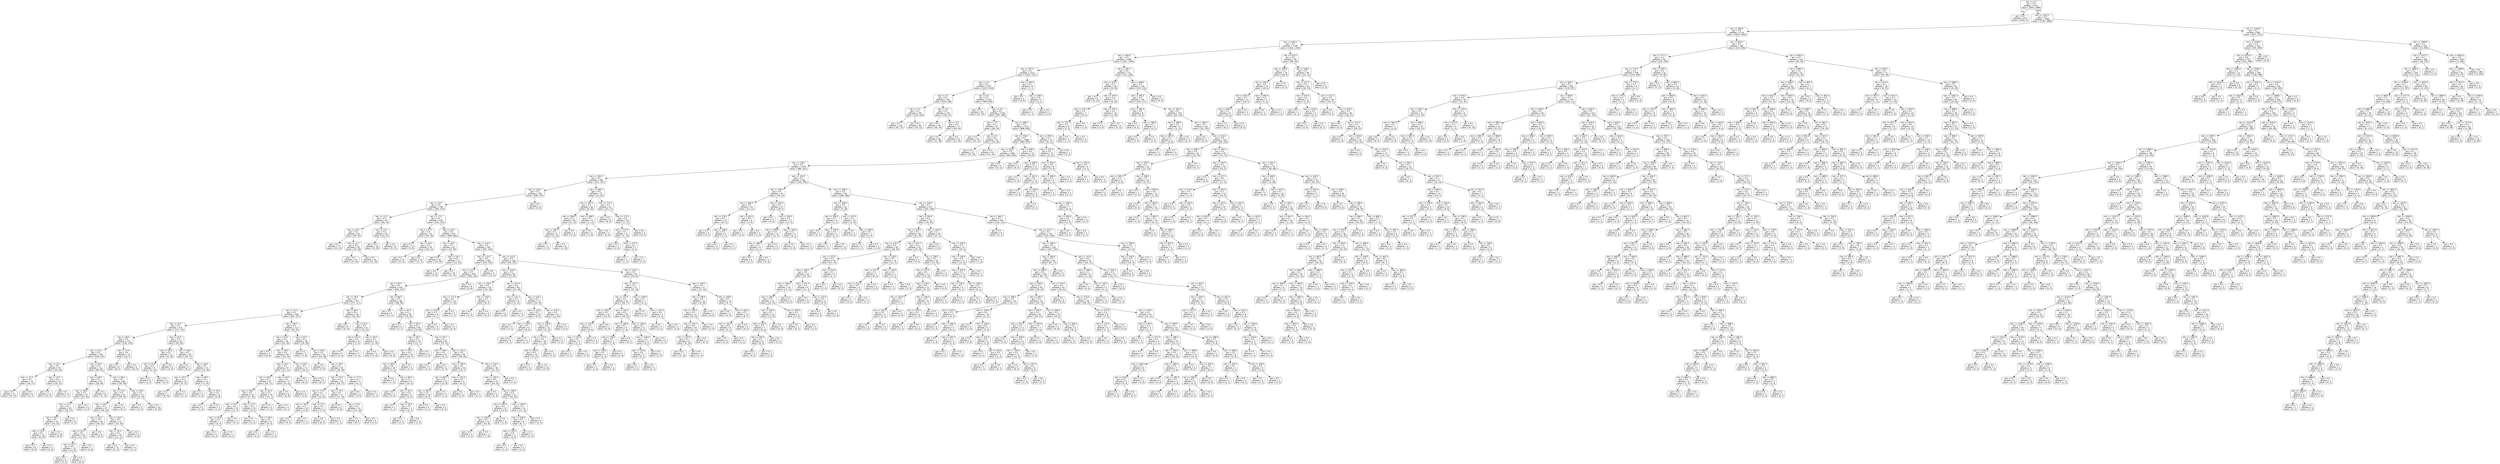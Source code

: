digraph Tree {
node [shape=box, style="rounded", color="black", fontname=helvetica] ;
edge [fontname=helvetica] ;
0 [label="rain <= 0.5\ngini = 0.5\nsamples = 3677\nvalue = [2842, 2889]"] ;
1 [label="gini = 0.0\nsamples = 673\nvalue = [1051, 0]"] ;
0 -> 1 [labeldistance=2.5, labelangle=45, headlabel="True"] ;
2 [label="rain <= 1012.5\ngini = 0.5\nsamples = 3004\nvalue = [1791, 2889]"] ;
0 -> 2 [labeldistance=2.5, labelangle=-45, headlabel="False"] ;
3 [label="rain <= 560.0\ngini = 0.5\nsamples = 2114\nvalue = [1624, 1664]"] ;
2 -> 3 ;
4 [label="rain <= 492.5\ngini = 0.5\nsamples = 1749\nvalue = [1410, 1324]"] ;
3 -> 4 ;
5 [label="rain <= 364.5\ngini = 0.5\nsamples = 1684\nvalue = [1341, 1285]"] ;
4 -> 5 ;
6 [label="rain <= 357.0\ngini = 0.5\nsamples = 1513\nvalue = [1230, 1127]"] ;
5 -> 6 ;
7 [label="rain <= 5.5\ngini = 0.5\nsamples = 1507\nvalue = [1223, 1126]"] ;
6 -> 7 ;
8 [label="rain <= 2.5\ngini = 0.5\nsamples = 291\nvalue = [254, 198]"] ;
7 -> 8 ;
9 [label="rain <= 1.5\ngini = 0.5\nsamples = 181\nvalue = [150, 126]"] ;
8 -> 9 ;
10 [label="gini = 0.5\nsamples = 112\nvalue = [97, 75]"] ;
9 -> 10 ;
11 [label="gini = 0.5\nsamples = 69\nvalue = [53, 51]"] ;
9 -> 11 ;
12 [label="rain <= 3.5\ngini = 0.5\nsamples = 110\nvalue = [104, 72]"] ;
8 -> 12 ;
13 [label="gini = 0.4\nsamples = 39\nvalue = [40, 18]"] ;
12 -> 13 ;
14 [label="rain <= 4.5\ngini = 0.5\nsamples = 71\nvalue = [64, 54]"] ;
12 -> 14 ;
15 [label="gini = 0.5\nsamples = 48\nvalue = [37, 38]"] ;
14 -> 15 ;
16 [label="gini = 0.5\nsamples = 23\nvalue = [27, 16]"] ;
14 -> 16 ;
17 [label="rain <= 6.5\ngini = 0.5\nsamples = 1216\nvalue = [969, 928]"] ;
7 -> 17 ;
18 [label="gini = 0.3\nsamples = 38\nvalue = [12, 43]"] ;
17 -> 18 ;
19 [label="rain <= 9.5\ngini = 0.5\nsamples = 1178\nvalue = [957, 885]"] ;
17 -> 19 ;
20 [label="rain <= 7.5\ngini = 0.5\nsamples = 67\nvalue = [69, 39]"] ;
19 -> 20 ;
21 [label="gini = 0.5\nsamples = 20\nvalue = [15, 13]"] ;
20 -> 21 ;
22 [label="rain <= 8.5\ngini = 0.4\nsamples = 47\nvalue = [54, 26]"] ;
20 -> 22 ;
23 [label="gini = 0.4\nsamples = 27\nvalue = [33, 16]"] ;
22 -> 23 ;
24 [label="gini = 0.4\nsamples = 20\nvalue = [21, 10]"] ;
22 -> 24 ;
25 [label="rain <= 348.0\ngini = 0.5\nsamples = 1111\nvalue = [888, 846]"] ;
19 -> 25 ;
26 [label="rain <= 336.0\ngini = 0.5\nsamples = 1098\nvalue = [882, 833]"] ;
25 -> 26 ;
27 [label="rain <= 332.0\ngini = 0.5\nsamples = 1082\nvalue = [862, 824]"] ;
26 -> 27 ;
28 [label="rain <= 178.5\ngini = 0.5\nsamples = 1078\nvalue = [862, 812]"] ;
27 -> 28 ;
29 [label="rain <= 164.5\ngini = 0.5\nsamples = 796\nvalue = [617, 617]"] ;
28 -> 29 ;
30 [label="rain <= 163.5\ngini = 0.5\nsamples = 759\nvalue = [596, 575]"] ;
29 -> 30 ;
31 [label="rain <= 14.5\ngini = 0.5\nsamples = 756\nvalue = [592, 575]"] ;
30 -> 31 ;
32 [label="rain <= 12.5\ngini = 0.5\nsamples = 82\nvalue = [59, 74]"] ;
31 -> 32 ;
33 [label="rain <= 10.5\ngini = 0.5\nsamples = 56\nvalue = [45, 43]"] ;
32 -> 33 ;
34 [label="gini = 0.5\nsamples = 17\nvalue = [15, 13]"] ;
33 -> 34 ;
35 [label="rain <= 11.5\ngini = 0.5\nsamples = 39\nvalue = [30, 30]"] ;
33 -> 35 ;
36 [label="gini = 0.5\nsamples = 21\nvalue = [15, 16]"] ;
35 -> 36 ;
37 [label="gini = 0.5\nsamples = 18\nvalue = [15, 14]"] ;
35 -> 37 ;
38 [label="rain <= 13.5\ngini = 0.4\nsamples = 26\nvalue = [14, 31]"] ;
32 -> 38 ;
39 [label="gini = 0.4\nsamples = 18\nvalue = [9, 20]"] ;
38 -> 39 ;
40 [label="gini = 0.4\nsamples = 8\nvalue = [5, 11]"] ;
38 -> 40 ;
41 [label="rain <= 17.5\ngini = 0.5\nsamples = 674\nvalue = [533, 501]"] ;
31 -> 41 ;
42 [label="rain <= 15.5\ngini = 0.4\nsamples = 42\nvalue = [43, 19]"] ;
41 -> 42 ;
43 [label="gini = 0.5\nsamples = 13\nvalue = [9, 8]"] ;
42 -> 43 ;
44 [label="rain <= 16.5\ngini = 0.4\nsamples = 29\nvalue = [34, 11]"] ;
42 -> 44 ;
45 [label="gini = 0.3\nsamples = 15\nvalue = [17, 4]"] ;
44 -> 45 ;
46 [label="gini = 0.4\nsamples = 14\nvalue = [17, 7]"] ;
44 -> 46 ;
47 [label="rain <= 20.5\ngini = 0.5\nsamples = 632\nvalue = [490, 482]"] ;
41 -> 47 ;
48 [label="rain <= 18.5\ngini = 0.5\nsamples = 41\nvalue = [23, 40]"] ;
47 -> 48 ;
49 [label="gini = 0.5\nsamples = 14\nvalue = [10, 16]"] ;
48 -> 49 ;
50 [label="rain <= 19.5\ngini = 0.5\nsamples = 27\nvalue = [13, 24]"] ;
48 -> 50 ;
51 [label="gini = 0.4\nsamples = 11\nvalue = [4, 9]"] ;
50 -> 51 ;
52 [label="gini = 0.5\nsamples = 16\nvalue = [9, 15]"] ;
50 -> 52 ;
53 [label="rain <= 114.5\ngini = 0.5\nsamples = 591\nvalue = [467, 442]"] ;
47 -> 53 ;
54 [label="rain <= 113.5\ngini = 0.5\nsamples = 463\nvalue = [376, 335]"] ;
53 -> 54 ;
55 [label="rain <= 111.5\ngini = 0.5\nsamples = 459\nvalue = [365, 335]"] ;
54 -> 55 ;
56 [label="rain <= 85.5\ngini = 0.5\nsamples = 453\nvalue = [365, 327]"] ;
55 -> 56 ;
57 [label="rain <= 78.5\ngini = 0.5\nsamples = 357\nvalue = [277, 271]"] ;
56 -> 57 ;
58 [label="rain <= 51.5\ngini = 0.5\nsamples = 328\nvalue = [267, 237]"] ;
57 -> 58 ;
59 [label="rain <= 42.5\ngini = 0.5\nsamples = 215\nvalue = [172, 175]"] ;
58 -> 59 ;
60 [label="rain <= 40.5\ngini = 0.5\nsamples = 170\nvalue = [146, 129]"] ;
59 -> 60 ;
61 [label="rain <= 24.5\ngini = 0.5\nsamples = 156\nvalue = [128, 122]"] ;
60 -> 61 ;
62 [label="rain <= 22.5\ngini = 0.5\nsamples = 45\nvalue = [44, 29]"] ;
61 -> 62 ;
63 [label="rain <= 21.5\ngini = 0.5\nsamples = 21\nvalue = [18, 17]"] ;
62 -> 63 ;
64 [label="gini = 0.5\nsamples = 13\nvalue = [15, 10]"] ;
63 -> 64 ;
65 [label="gini = 0.4\nsamples = 8\nvalue = [3, 7]"] ;
63 -> 65 ;
66 [label="rain <= 23.5\ngini = 0.4\nsamples = 24\nvalue = [26, 12]"] ;
62 -> 66 ;
67 [label="gini = 0.4\nsamples = 13\nvalue = [15, 5]"] ;
66 -> 67 ;
68 [label="gini = 0.5\nsamples = 11\nvalue = [11, 7]"] ;
66 -> 68 ;
69 [label="rain <= 30.5\ngini = 0.5\nsamples = 111\nvalue = [84, 93]"] ;
61 -> 69 ;
70 [label="rain <= 29.5\ngini = 0.5\nsamples = 43\nvalue = [26, 44]"] ;
69 -> 70 ;
71 [label="rain <= 28.5\ngini = 0.5\nsamples = 35\nvalue = [25, 31]"] ;
70 -> 71 ;
72 [label="rain <= 27.5\ngini = 0.5\nsamples = 29\nvalue = [18, 27]"] ;
71 -> 72 ;
73 [label="rain <= 26.5\ngini = 0.5\nsamples = 24\nvalue = [16, 22]"] ;
72 -> 73 ;
74 [label="rain <= 25.5\ngini = 0.5\nsamples = 14\nvalue = [8, 14]"] ;
73 -> 74 ;
75 [label="gini = 0.5\nsamples = 9\nvalue = [6, 8]"] ;
74 -> 75 ;
76 [label="gini = 0.4\nsamples = 5\nvalue = [2, 6]"] ;
74 -> 76 ;
77 [label="gini = 0.5\nsamples = 10\nvalue = [8, 8]"] ;
73 -> 77 ;
78 [label="gini = 0.4\nsamples = 5\nvalue = [2, 5]"] ;
72 -> 78 ;
79 [label="gini = 0.5\nsamples = 6\nvalue = [7, 4]"] ;
71 -> 79 ;
80 [label="gini = 0.1\nsamples = 8\nvalue = [1, 13]"] ;
70 -> 80 ;
81 [label="rain <= 38.5\ngini = 0.5\nsamples = 68\nvalue = [58, 49]"] ;
69 -> 81 ;
82 [label="rain <= 37.5\ngini = 0.5\nsamples = 53\nvalue = [49, 35]"] ;
81 -> 82 ;
83 [label="rain <= 34.5\ngini = 0.5\nsamples = 47\nvalue = [40, 34]"] ;
82 -> 83 ;
84 [label="rain <= 33.5\ngini = 0.5\nsamples = 26\nvalue = [26, 15]"] ;
83 -> 84 ;
85 [label="rain <= 32.5\ngini = 0.5\nsamples = 20\nvalue = [17, 15]"] ;
84 -> 85 ;
86 [label="rain <= 31.5\ngini = 0.5\nsamples = 13\nvalue = [13, 9]"] ;
85 -> 86 ;
87 [label="gini = 0.5\nsamples = 6\nvalue = [5, 5]"] ;
86 -> 87 ;
88 [label="gini = 0.4\nsamples = 7\nvalue = [8, 4]"] ;
86 -> 88 ;
89 [label="gini = 0.5\nsamples = 7\nvalue = [4, 6]"] ;
85 -> 89 ;
90 [label="gini = 0.0\nsamples = 6\nvalue = [9, 0]"] ;
84 -> 90 ;
91 [label="rain <= 36.5\ngini = 0.5\nsamples = 21\nvalue = [14, 19]"] ;
83 -> 91 ;
92 [label="rain <= 35.5\ngini = 0.5\nsamples = 16\nvalue = [11, 13]"] ;
91 -> 92 ;
93 [label="gini = 0.5\nsamples = 12\nvalue = [9, 11]"] ;
92 -> 93 ;
94 [label="gini = 0.5\nsamples = 4\nvalue = [2, 2]"] ;
92 -> 94 ;
95 [label="gini = 0.4\nsamples = 5\nvalue = [3, 6]"] ;
91 -> 95 ;
96 [label="gini = 0.2\nsamples = 6\nvalue = [9, 1]"] ;
82 -> 96 ;
97 [label="rain <= 39.5\ngini = 0.5\nsamples = 15\nvalue = [9, 14]"] ;
81 -> 97 ;
98 [label="gini = 0.5\nsamples = 5\nvalue = [3, 4]"] ;
97 -> 98 ;
99 [label="gini = 0.5\nsamples = 10\nvalue = [6, 10]"] ;
97 -> 99 ;
100 [label="rain <= 41.5\ngini = 0.4\nsamples = 14\nvalue = [18, 7]"] ;
60 -> 100 ;
101 [label="gini = 0.4\nsamples = 8\nvalue = [8, 3]"] ;
100 -> 101 ;
102 [label="gini = 0.4\nsamples = 6\nvalue = [10, 4]"] ;
100 -> 102 ;
103 [label="rain <= 45.5\ngini = 0.5\nsamples = 45\nvalue = [26, 46]"] ;
59 -> 103 ;
104 [label="rain <= 44.5\ngini = 0.4\nsamples = 17\nvalue = [6, 19]"] ;
103 -> 104 ;
105 [label="rain <= 43.5\ngini = 0.3\nsamples = 9\nvalue = [2, 10]"] ;
104 -> 105 ;
106 [label="gini = 0.4\nsamples = 5\nvalue = [2, 5]"] ;
105 -> 106 ;
107 [label="gini = 0.0\nsamples = 4\nvalue = [0, 5]"] ;
105 -> 107 ;
108 [label="gini = 0.4\nsamples = 8\nvalue = [4, 9]"] ;
104 -> 108 ;
109 [label="rain <= 46.5\ngini = 0.5\nsamples = 28\nvalue = [20, 27]"] ;
103 -> 109 ;
110 [label="gini = 0.2\nsamples = 5\nvalue = [6, 1]"] ;
109 -> 110 ;
111 [label="rain <= 48.5\ngini = 0.5\nsamples = 23\nvalue = [14, 26]"] ;
109 -> 111 ;
112 [label="rain <= 47.5\ngini = 0.5\nsamples = 10\nvalue = [9, 12]"] ;
111 -> 112 ;
113 [label="gini = 0.5\nsamples = 7\nvalue = [6, 10]"] ;
112 -> 113 ;
114 [label="gini = 0.5\nsamples = 3\nvalue = [3, 2]"] ;
112 -> 114 ;
115 [label="rain <= 49.5\ngini = 0.4\nsamples = 13\nvalue = [5, 14]"] ;
111 -> 115 ;
116 [label="gini = 0.2\nsamples = 5\nvalue = [1, 6]"] ;
115 -> 116 ;
117 [label="rain <= 50.5\ngini = 0.4\nsamples = 8\nvalue = [4, 8]"] ;
115 -> 117 ;
118 [label="gini = 0.5\nsamples = 5\nvalue = [3, 4]"] ;
117 -> 118 ;
119 [label="gini = 0.3\nsamples = 3\nvalue = [1, 4]"] ;
117 -> 119 ;
120 [label="rain <= 66.5\ngini = 0.5\nsamples = 113\nvalue = [95, 62]"] ;
58 -> 120 ;
121 [label="rain <= 53.5\ngini = 0.4\nsamples = 65\nvalue = [61, 26]"] ;
120 -> 121 ;
122 [label="gini = 0.0\nsamples = 5\nvalue = [8, 0]"] ;
121 -> 122 ;
123 [label="rain <= 64.5\ngini = 0.4\nsamples = 60\nvalue = [53, 26]"] ;
121 -> 123 ;
124 [label="rain <= 62.5\ngini = 0.5\nsamples = 47\nvalue = [37, 23]"] ;
123 -> 124 ;
125 [label="rain <= 59.5\ngini = 0.4\nsamples = 30\nvalue = [28, 11]"] ;
124 -> 125 ;
126 [label="rain <= 56.5\ngini = 0.5\nsamples = 20\nvalue = [17, 10]"] ;
125 -> 126 ;
127 [label="rain <= 55.5\ngini = 0.4\nsamples = 10\nvalue = [11, 5]"] ;
126 -> 127 ;
128 [label="rain <= 54.5\ngini = 0.5\nsamples = 7\nvalue = [6, 4]"] ;
127 -> 128 ;
129 [label="gini = 0.4\nsamples = 6\nvalue = [6, 3]"] ;
128 -> 129 ;
130 [label="gini = 0.0\nsamples = 1\nvalue = [0, 1]"] ;
128 -> 130 ;
131 [label="gini = 0.3\nsamples = 3\nvalue = [5, 1]"] ;
127 -> 131 ;
132 [label="rain <= 57.5\ngini = 0.5\nsamples = 10\nvalue = [6, 5]"] ;
126 -> 132 ;
133 [label="gini = 0.5\nsamples = 4\nvalue = [2, 2]"] ;
132 -> 133 ;
134 [label="rain <= 58.5\ngini = 0.5\nsamples = 6\nvalue = [4, 3]"] ;
132 -> 134 ;
135 [label="gini = 0.4\nsamples = 3\nvalue = [2, 1]"] ;
134 -> 135 ;
136 [label="gini = 0.5\nsamples = 3\nvalue = [2, 2]"] ;
134 -> 136 ;
137 [label="rain <= 61.5\ngini = 0.2\nsamples = 10\nvalue = [11, 1]"] ;
125 -> 137 ;
138 [label="gini = 0.0\nsamples = 6\nvalue = [7, 0]"] ;
137 -> 138 ;
139 [label="gini = 0.3\nsamples = 4\nvalue = [4, 1]"] ;
137 -> 139 ;
140 [label="rain <= 63.5\ngini = 0.5\nsamples = 17\nvalue = [9, 12]"] ;
124 -> 140 ;
141 [label="gini = 0.5\nsamples = 9\nvalue = [6, 6]"] ;
140 -> 141 ;
142 [label="gini = 0.4\nsamples = 8\nvalue = [3, 6]"] ;
140 -> 142 ;
143 [label="rain <= 65.5\ngini = 0.3\nsamples = 13\nvalue = [16, 3]"] ;
123 -> 143 ;
144 [label="gini = 0.0\nsamples = 5\nvalue = [8, 0]"] ;
143 -> 144 ;
145 [label="gini = 0.4\nsamples = 8\nvalue = [8, 3]"] ;
143 -> 145 ;
146 [label="rain <= 67.5\ngini = 0.5\nsamples = 48\nvalue = [34, 36]"] ;
120 -> 146 ;
147 [label="gini = 0.2\nsamples = 5\nvalue = [1, 8]"] ;
146 -> 147 ;
148 [label="rain <= 69.5\ngini = 0.5\nsamples = 43\nvalue = [33, 28]"] ;
146 -> 148 ;
149 [label="gini = 0.0\nsamples = 4\nvalue = [5, 0]"] ;
148 -> 149 ;
150 [label="rain <= 76.5\ngini = 0.5\nsamples = 39\nvalue = [28, 28]"] ;
148 -> 150 ;
151 [label="rain <= 73.5\ngini = 0.5\nsamples = 34\nvalue = [24, 27]"] ;
150 -> 151 ;
152 [label="rain <= 71.5\ngini = 0.5\nsamples = 17\nvalue = [12, 9]"] ;
151 -> 152 ;
153 [label="rain <= 70.5\ngini = 0.5\nsamples = 10\nvalue = [5, 6]"] ;
152 -> 153 ;
154 [label="gini = 0.5\nsamples = 8\nvalue = [4, 5]"] ;
153 -> 154 ;
155 [label="gini = 0.5\nsamples = 2\nvalue = [1, 1]"] ;
153 -> 155 ;
156 [label="rain <= 72.5\ngini = 0.4\nsamples = 7\nvalue = [7, 3]"] ;
152 -> 156 ;
157 [label="gini = 0.4\nsamples = 5\nvalue = [6, 2]"] ;
156 -> 157 ;
158 [label="gini = 0.5\nsamples = 2\nvalue = [1, 1]"] ;
156 -> 158 ;
159 [label="rain <= 74.5\ngini = 0.5\nsamples = 17\nvalue = [12, 18]"] ;
151 -> 159 ;
160 [label="gini = 0.0\nsamples = 4\nvalue = [0, 8]"] ;
159 -> 160 ;
161 [label="rain <= 75.5\ngini = 0.5\nsamples = 13\nvalue = [12, 10]"] ;
159 -> 161 ;
162 [label="gini = 0.5\nsamples = 9\nvalue = [8, 7]"] ;
161 -> 162 ;
163 [label="gini = 0.5\nsamples = 4\nvalue = [4, 3]"] ;
161 -> 163 ;
164 [label="rain <= 77.5\ngini = 0.3\nsamples = 5\nvalue = [4, 1]"] ;
150 -> 164 ;
165 [label="gini = 0.0\nsamples = 3\nvalue = [3, 0]"] ;
164 -> 165 ;
166 [label="gini = 0.5\nsamples = 2\nvalue = [1, 1]"] ;
164 -> 166 ;
167 [label="rain <= 80.5\ngini = 0.4\nsamples = 29\nvalue = [10, 34]"] ;
57 -> 167 ;
168 [label="gini = 0.0\nsamples = 8\nvalue = [0, 12]"] ;
167 -> 168 ;
169 [label="rain <= 82.5\ngini = 0.4\nsamples = 21\nvalue = [10, 22]"] ;
167 -> 169 ;
170 [label="rain <= 81.5\ngini = 0.5\nsamples = 8\nvalue = [7, 6]"] ;
169 -> 170 ;
171 [label="gini = 0.5\nsamples = 5\nvalue = [5, 4]"] ;
170 -> 171 ;
172 [label="gini = 0.5\nsamples = 3\nvalue = [2, 2]"] ;
170 -> 172 ;
173 [label="rain <= 83.5\ngini = 0.3\nsamples = 13\nvalue = [3, 16]"] ;
169 -> 173 ;
174 [label="gini = 0.4\nsamples = 9\nvalue = [3, 10]"] ;
173 -> 174 ;
175 [label="gini = 0.0\nsamples = 4\nvalue = [0, 6]"] ;
173 -> 175 ;
176 [label="rain <= 86.5\ngini = 0.5\nsamples = 96\nvalue = [88, 56]"] ;
56 -> 176 ;
177 [label="gini = 0.1\nsamples = 6\nvalue = [12, 1]"] ;
176 -> 177 ;
178 [label="rain <= 87.5\ngini = 0.5\nsamples = 90\nvalue = [76, 55]"] ;
176 -> 178 ;
179 [label="gini = 0.3\nsamples = 6\nvalue = [2, 7]"] ;
178 -> 179 ;
180 [label="rain <= 95.5\ngini = 0.5\nsamples = 84\nvalue = [74, 48]"] ;
178 -> 180 ;
181 [label="rain <= 94.5\ngini = 0.4\nsamples = 20\nvalue = [21, 7]"] ;
180 -> 181 ;
182 [label="rain <= 93.5\ngini = 0.4\nsamples = 18\nvalue = [19, 7]"] ;
181 -> 182 ;
183 [label="rain <= 88.5\ngini = 0.4\nsamples = 14\nvalue = [17, 5]"] ;
182 -> 183 ;
184 [label="gini = 0.4\nsamples = 5\nvalue = [7, 3]"] ;
183 -> 184 ;
185 [label="rain <= 90.0\ngini = 0.3\nsamples = 9\nvalue = [10, 2]"] ;
183 -> 185 ;
186 [label="gini = 0.0\nsamples = 3\nvalue = [5, 0]"] ;
185 -> 186 ;
187 [label="rain <= 91.5\ngini = 0.4\nsamples = 6\nvalue = [5, 2]"] ;
185 -> 187 ;
188 [label="gini = 0.5\nsamples = 2\nvalue = [1, 1]"] ;
187 -> 188 ;
189 [label="rain <= 92.5\ngini = 0.3\nsamples = 4\nvalue = [4, 1]"] ;
187 -> 189 ;
190 [label="gini = 0.4\nsamples = 3\nvalue = [3, 1]"] ;
189 -> 190 ;
191 [label="gini = 0.0\nsamples = 1\nvalue = [1, 0]"] ;
189 -> 191 ;
192 [label="gini = 0.5\nsamples = 4\nvalue = [2, 2]"] ;
182 -> 192 ;
193 [label="gini = 0.0\nsamples = 2\nvalue = [2, 0]"] ;
181 -> 193 ;
194 [label="rain <= 97.5\ngini = 0.5\nsamples = 64\nvalue = [53, 41]"] ;
180 -> 194 ;
195 [label="rain <= 96.5\ngini = 0.5\nsamples = 8\nvalue = [4, 7]"] ;
194 -> 195 ;
196 [label="gini = 0.5\nsamples = 5\nvalue = [4, 3]"] ;
195 -> 196 ;
197 [label="gini = 0.0\nsamples = 3\nvalue = [0, 4]"] ;
195 -> 197 ;
198 [label="rain <= 102.5\ngini = 0.5\nsamples = 56\nvalue = [49, 34]"] ;
194 -> 198 ;
199 [label="rain <= 100.5\ngini = 0.4\nsamples = 18\nvalue = [18, 7]"] ;
198 -> 199 ;
200 [label="rain <= 99.5\ngini = 0.4\nsamples = 14\nvalue = [12, 6]"] ;
199 -> 200 ;
201 [label="rain <= 98.5\ngini = 0.4\nsamples = 10\nvalue = [9, 3]"] ;
200 -> 201 ;
202 [label="gini = 0.4\nsamples = 4\nvalue = [3, 1]"] ;
201 -> 202 ;
203 [label="gini = 0.4\nsamples = 6\nvalue = [6, 2]"] ;
201 -> 203 ;
204 [label="gini = 0.5\nsamples = 4\nvalue = [3, 3]"] ;
200 -> 204 ;
205 [label="rain <= 101.5\ngini = 0.2\nsamples = 4\nvalue = [6, 1]"] ;
199 -> 205 ;
206 [label="gini = 0.0\nsamples = 1\nvalue = [1, 0]"] ;
205 -> 206 ;
207 [label="gini = 0.3\nsamples = 3\nvalue = [5, 1]"] ;
205 -> 207 ;
208 [label="rain <= 110.5\ngini = 0.5\nsamples = 38\nvalue = [31, 27]"] ;
198 -> 208 ;
209 [label="rain <= 103.5\ngini = 0.5\nsamples = 31\nvalue = [24, 23]"] ;
208 -> 209 ;
210 [label="gini = 0.5\nsamples = 4\nvalue = [2, 3]"] ;
209 -> 210 ;
211 [label="rain <= 106.5\ngini = 0.5\nsamples = 27\nvalue = [22, 20]"] ;
209 -> 211 ;
212 [label="rain <= 105.5\ngini = 0.5\nsamples = 13\nvalue = [11, 8]"] ;
211 -> 212 ;
213 [label="rain <= 104.5\ngini = 0.5\nsamples = 12\nvalue = [10, 8]"] ;
212 -> 213 ;
214 [label="gini = 0.5\nsamples = 5\nvalue = [3, 2]"] ;
213 -> 214 ;
215 [label="gini = 0.5\nsamples = 7\nvalue = [7, 6]"] ;
213 -> 215 ;
216 [label="gini = 0.0\nsamples = 1\nvalue = [1, 0]"] ;
212 -> 216 ;
217 [label="rain <= 109.5\ngini = 0.5\nsamples = 14\nvalue = [11, 12]"] ;
211 -> 217 ;
218 [label="rain <= 108.5\ngini = 0.5\nsamples = 8\nvalue = [6, 7]"] ;
217 -> 218 ;
219 [label="rain <= 107.5\ngini = 0.5\nsamples = 5\nvalue = [4, 4]"] ;
218 -> 219 ;
220 [label="gini = 0.5\nsamples = 3\nvalue = [2, 2]"] ;
219 -> 220 ;
221 [label="gini = 0.5\nsamples = 2\nvalue = [2, 2]"] ;
219 -> 221 ;
222 [label="gini = 0.5\nsamples = 3\nvalue = [2, 3]"] ;
218 -> 222 ;
223 [label="gini = 0.5\nsamples = 6\nvalue = [5, 5]"] ;
217 -> 223 ;
224 [label="gini = 0.5\nsamples = 7\nvalue = [7, 4]"] ;
208 -> 224 ;
225 [label="gini = 0.0\nsamples = 6\nvalue = [0, 8]"] ;
55 -> 225 ;
226 [label="gini = 0.0\nsamples = 4\nvalue = [11, 0]"] ;
54 -> 226 ;
227 [label="rain <= 131.5\ngini = 0.5\nsamples = 128\nvalue = [91, 107]"] ;
53 -> 227 ;
228 [label="rain <= 120.5\ngini = 0.5\nsamples = 64\nvalue = [37, 65]"] ;
227 -> 228 ;
229 [label="rain <= 118.5\ngini = 0.5\nsamples = 18\nvalue = [15, 16]"] ;
228 -> 229 ;
230 [label="rain <= 117.5\ngini = 0.4\nsamples = 13\nvalue = [7, 14]"] ;
229 -> 230 ;
231 [label="rain <= 116.0\ngini = 0.5\nsamples = 8\nvalue = [6, 7]"] ;
230 -> 231 ;
232 [label="gini = 0.5\nsamples = 3\nvalue = [2, 3]"] ;
231 -> 232 ;
233 [label="gini = 0.5\nsamples = 5\nvalue = [4, 4]"] ;
231 -> 233 ;
234 [label="gini = 0.2\nsamples = 5\nvalue = [1, 7]"] ;
230 -> 234 ;
235 [label="rain <= 119.5\ngini = 0.3\nsamples = 5\nvalue = [8, 2]"] ;
229 -> 235 ;
236 [label="gini = 0.0\nsamples = 1\nvalue = [2, 0]"] ;
235 -> 236 ;
237 [label="gini = 0.4\nsamples = 4\nvalue = [6, 2]"] ;
235 -> 237 ;
238 [label="rain <= 122.5\ngini = 0.4\nsamples = 46\nvalue = [22, 49]"] ;
228 -> 238 ;
239 [label="rain <= 121.5\ngini = 0.2\nsamples = 9\nvalue = [2, 15]"] ;
238 -> 239 ;
240 [label="gini = 0.2\nsamples = 6\nvalue = [1, 8]"] ;
239 -> 240 ;
241 [label="gini = 0.2\nsamples = 3\nvalue = [1, 7]"] ;
239 -> 241 ;
242 [label="rain <= 125.5\ngini = 0.5\nsamples = 37\nvalue = [20, 34]"] ;
238 -> 242 ;
243 [label="rain <= 123.5\ngini = 0.5\nsamples = 10\nvalue = [9, 5]"] ;
242 -> 243 ;
244 [label="gini = 0.4\nsamples = 4\nvalue = [3, 1]"] ;
243 -> 244 ;
245 [label="rain <= 124.5\ngini = 0.5\nsamples = 6\nvalue = [6, 4]"] ;
243 -> 245 ;
246 [label="gini = 0.5\nsamples = 4\nvalue = [5, 3]"] ;
245 -> 246 ;
247 [label="gini = 0.5\nsamples = 2\nvalue = [1, 1]"] ;
245 -> 247 ;
248 [label="rain <= 130.5\ngini = 0.4\nsamples = 27\nvalue = [11, 29]"] ;
242 -> 248 ;
249 [label="rain <= 129.0\ngini = 0.4\nsamples = 22\nvalue = [8, 23]"] ;
248 -> 249 ;
250 [label="rain <= 127.5\ngini = 0.4\nsamples = 18\nvalue = [7, 19]"] ;
249 -> 250 ;
251 [label="rain <= 126.5\ngini = 0.4\nsamples = 15\nvalue = [5, 15]"] ;
250 -> 251 ;
252 [label="gini = 0.4\nsamples = 2\nvalue = [1, 2]"] ;
251 -> 252 ;
253 [label="gini = 0.4\nsamples = 13\nvalue = [4, 13]"] ;
251 -> 253 ;
254 [label="gini = 0.4\nsamples = 3\nvalue = [2, 4]"] ;
250 -> 254 ;
255 [label="gini = 0.3\nsamples = 4\nvalue = [1, 4]"] ;
249 -> 255 ;
256 [label="gini = 0.4\nsamples = 5\nvalue = [3, 6]"] ;
248 -> 256 ;
257 [label="rain <= 152.5\ngini = 0.5\nsamples = 64\nvalue = [54, 42]"] ;
227 -> 257 ;
258 [label="rain <= 147.5\ngini = 0.4\nsamples = 37\nvalue = [37, 19]"] ;
257 -> 258 ;
259 [label="rain <= 137.5\ngini = 0.5\nsamples = 30\nvalue = [28, 17]"] ;
258 -> 259 ;
260 [label="rain <= 136.5\ngini = 0.4\nsamples = 10\nvalue = [12, 4]"] ;
259 -> 260 ;
261 [label="rain <= 135.5\ngini = 0.5\nsamples = 7\nvalue = [6, 4]"] ;
260 -> 261 ;
262 [label="rain <= 133.5\ngini = 0.3\nsamples = 4\nvalue = [5, 1]"] ;
261 -> 262 ;
263 [label="gini = 0.4\nsamples = 2\nvalue = [2, 1]"] ;
262 -> 263 ;
264 [label="gini = 0.0\nsamples = 2\nvalue = [3, 0]"] ;
262 -> 264 ;
265 [label="gini = 0.4\nsamples = 3\nvalue = [1, 3]"] ;
261 -> 265 ;
266 [label="gini = 0.0\nsamples = 3\nvalue = [6, 0]"] ;
260 -> 266 ;
267 [label="rain <= 141.5\ngini = 0.5\nsamples = 20\nvalue = [16, 13]"] ;
259 -> 267 ;
268 [label="rain <= 140.5\ngini = 0.5\nsamples = 9\nvalue = [7, 8]"] ;
267 -> 268 ;
269 [label="rain <= 139.5\ngini = 0.5\nsamples = 7\nvalue = [7, 6]"] ;
268 -> 269 ;
270 [label="rain <= 138.5\ngini = 0.5\nsamples = 3\nvalue = [3, 2]"] ;
269 -> 270 ;
271 [label="gini = 0.5\nsamples = 2\nvalue = [2, 2]"] ;
270 -> 271 ;
272 [label="gini = 0.0\nsamples = 1\nvalue = [1, 0]"] ;
270 -> 272 ;
273 [label="gini = 0.5\nsamples = 4\nvalue = [4, 4]"] ;
269 -> 273 ;
274 [label="gini = 0.0\nsamples = 2\nvalue = [0, 2]"] ;
268 -> 274 ;
275 [label="rain <= 146.0\ngini = 0.5\nsamples = 11\nvalue = [9, 5]"] ;
267 -> 275 ;
276 [label="rain <= 144.5\ngini = 0.4\nsamples = 5\nvalue = [6, 2]"] ;
275 -> 276 ;
277 [label="rain <= 143.0\ngini = 0.4\nsamples = 4\nvalue = [5, 2]"] ;
276 -> 277 ;
278 [label="gini = 0.4\nsamples = 2\nvalue = [3, 1]"] ;
277 -> 278 ;
279 [label="gini = 0.4\nsamples = 2\nvalue = [2, 1]"] ;
277 -> 279 ;
280 [label="gini = 0.0\nsamples = 1\nvalue = [1, 0]"] ;
276 -> 280 ;
281 [label="gini = 0.5\nsamples = 6\nvalue = [3, 3]"] ;
275 -> 281 ;
282 [label="rain <= 149.5\ngini = 0.3\nsamples = 7\nvalue = [9, 2]"] ;
258 -> 282 ;
283 [label="gini = 0.0\nsamples = 2\nvalue = [5, 0]"] ;
282 -> 283 ;
284 [label="rain <= 151.0\ngini = 0.4\nsamples = 5\nvalue = [4, 2]"] ;
282 -> 284 ;
285 [label="gini = 0.5\nsamples = 3\nvalue = [2, 2]"] ;
284 -> 285 ;
286 [label="gini = 0.0\nsamples = 2\nvalue = [2, 0]"] ;
284 -> 286 ;
287 [label="rain <= 159.5\ngini = 0.5\nsamples = 27\nvalue = [17, 23]"] ;
257 -> 287 ;
288 [label="rain <= 158.0\ngini = 0.4\nsamples = 14\nvalue = [8, 16]"] ;
287 -> 288 ;
289 [label="rain <= 155.5\ngini = 0.5\nsamples = 12\nvalue = [8, 12]"] ;
288 -> 289 ;
290 [label="rain <= 154.5\ngini = 0.4\nsamples = 10\nvalue = [6, 12]"] ;
289 -> 290 ;
291 [label="rain <= 153.5\ngini = 0.5\nsamples = 8\nvalue = [6, 10]"] ;
290 -> 291 ;
292 [label="gini = 0.4\nsamples = 7\nvalue = [5, 10]"] ;
291 -> 292 ;
293 [label="gini = 0.0\nsamples = 1\nvalue = [1, 0]"] ;
291 -> 293 ;
294 [label="gini = 0.0\nsamples = 2\nvalue = [0, 2]"] ;
290 -> 294 ;
295 [label="gini = 0.0\nsamples = 2\nvalue = [2, 0]"] ;
289 -> 295 ;
296 [label="gini = 0.0\nsamples = 2\nvalue = [0, 4]"] ;
288 -> 296 ;
297 [label="rain <= 160.5\ngini = 0.5\nsamples = 13\nvalue = [9, 7]"] ;
287 -> 297 ;
298 [label="gini = 0.0\nsamples = 1\nvalue = [1, 0]"] ;
297 -> 298 ;
299 [label="rain <= 162.5\ngini = 0.5\nsamples = 12\nvalue = [8, 7]"] ;
297 -> 299 ;
300 [label="rain <= 161.5\ngini = 0.5\nsamples = 8\nvalue = [4, 5]"] ;
299 -> 300 ;
301 [label="gini = 0.5\nsamples = 4\nvalue = [2, 3]"] ;
300 -> 301 ;
302 [label="gini = 0.5\nsamples = 4\nvalue = [2, 2]"] ;
300 -> 302 ;
303 [label="gini = 0.4\nsamples = 4\nvalue = [4, 2]"] ;
299 -> 303 ;
304 [label="gini = 0.0\nsamples = 3\nvalue = [4, 0]"] ;
30 -> 304 ;
305 [label="rain <= 169.5\ngini = 0.4\nsamples = 37\nvalue = [21, 42]"] ;
29 -> 305 ;
306 [label="rain <= 167.5\ngini = 0.3\nsamples = 16\nvalue = [6, 25]"] ;
305 -> 306 ;
307 [label="rain <= 166.5\ngini = 0.4\nsamples = 10\nvalue = [5, 13]"] ;
306 -> 307 ;
308 [label="rain <= 165.5\ngini = 0.2\nsamples = 8\nvalue = [2, 13]"] ;
307 -> 308 ;
309 [label="gini = 0.4\nsamples = 2\nvalue = [1, 3]"] ;
308 -> 309 ;
310 [label="gini = 0.2\nsamples = 6\nvalue = [1, 10]"] ;
308 -> 310 ;
311 [label="gini = 0.0\nsamples = 2\nvalue = [3, 0]"] ;
307 -> 311 ;
312 [label="rain <= 168.5\ngini = 0.1\nsamples = 6\nvalue = [1, 12]"] ;
306 -> 312 ;
313 [label="gini = 0.2\nsamples = 4\nvalue = [1, 8]"] ;
312 -> 313 ;
314 [label="gini = 0.0\nsamples = 2\nvalue = [0, 4]"] ;
312 -> 314 ;
315 [label="rain <= 171.5\ngini = 0.5\nsamples = 21\nvalue = [15, 17]"] ;
305 -> 315 ;
316 [label="gini = 0.0\nsamples = 6\nvalue = [8, 0]"] ;
315 -> 316 ;
317 [label="rain <= 175.5\ngini = 0.4\nsamples = 15\nvalue = [7, 17]"] ;
315 -> 317 ;
318 [label="rain <= 172.5\ngini = 0.5\nsamples = 12\nvalue = [7, 13]"] ;
317 -> 318 ;
319 [label="gini = 0.4\nsamples = 7\nvalue = [3, 9]"] ;
318 -> 319 ;
320 [label="rain <= 173.5\ngini = 0.5\nsamples = 5\nvalue = [4, 4]"] ;
318 -> 320 ;
321 [label="gini = 0.5\nsamples = 2\nvalue = [1, 1]"] ;
320 -> 321 ;
322 [label="gini = 0.5\nsamples = 3\nvalue = [3, 3]"] ;
320 -> 322 ;
323 [label="gini = 0.0\nsamples = 3\nvalue = [0, 4]"] ;
317 -> 323 ;
324 [label="rain <= 193.5\ngini = 0.5\nsamples = 282\nvalue = [245, 195]"] ;
28 -> 324 ;
325 [label="rain <= 184.5\ngini = 0.4\nsamples = 41\nvalue = [39, 15]"] ;
324 -> 325 ;
326 [label="rain <= 182.0\ngini = 0.5\nsamples = 19\nvalue = [13, 11]"] ;
325 -> 326 ;
327 [label="rain <= 179.5\ngini = 0.4\nsamples = 10\nvalue = [10, 3]"] ;
326 -> 327 ;
328 [label="gini = 0.5\nsamples = 4\nvalue = [3, 2]"] ;
327 -> 328 ;
329 [label="rain <= 180.5\ngini = 0.2\nsamples = 6\nvalue = [7, 1]"] ;
327 -> 329 ;
330 [label="gini = 0.0\nsamples = 3\nvalue = [3, 0]"] ;
329 -> 330 ;
331 [label="gini = 0.3\nsamples = 3\nvalue = [4, 1]"] ;
329 -> 331 ;
332 [label="rain <= 183.5\ngini = 0.4\nsamples = 9\nvalue = [3, 8]"] ;
326 -> 332 ;
333 [label="gini = 0.4\nsamples = 7\nvalue = [2, 6]"] ;
332 -> 333 ;
334 [label="gini = 0.4\nsamples = 2\nvalue = [1, 2]"] ;
332 -> 334 ;
335 [label="rain <= 187.5\ngini = 0.2\nsamples = 22\nvalue = [26, 4]"] ;
325 -> 335 ;
336 [label="gini = 0.0\nsamples = 5\nvalue = [9, 0]"] ;
335 -> 336 ;
337 [label="rain <= 190.5\ngini = 0.3\nsamples = 17\nvalue = [17, 4]"] ;
335 -> 337 ;
338 [label="rain <= 189.5\ngini = 0.3\nsamples = 12\nvalue = [11, 3]"] ;
337 -> 338 ;
339 [label="rain <= 188.5\ngini = 0.3\nsamples = 6\nvalue = [5, 1]"] ;
338 -> 339 ;
340 [label="gini = 0.4\nsamples = 4\nvalue = [3, 1]"] ;
339 -> 340 ;
341 [label="gini = 0.0\nsamples = 2\nvalue = [2, 0]"] ;
339 -> 341 ;
342 [label="gini = 0.4\nsamples = 6\nvalue = [6, 2]"] ;
338 -> 342 ;
343 [label="rain <= 192.0\ngini = 0.2\nsamples = 5\nvalue = [6, 1]"] ;
337 -> 343 ;
344 [label="gini = 0.0\nsamples = 1\nvalue = [1, 0]"] ;
343 -> 344 ;
345 [label="gini = 0.3\nsamples = 4\nvalue = [5, 1]"] ;
343 -> 345 ;
346 [label="rain <= 199.5\ngini = 0.5\nsamples = 241\nvalue = [206, 180]"] ;
324 -> 346 ;
347 [label="rain <= 196.5\ngini = 0.4\nsamples = 14\nvalue = [5, 16]"] ;
346 -> 347 ;
348 [label="rain <= 194.5\ngini = 0.5\nsamples = 4\nvalue = [2, 2]"] ;
347 -> 348 ;
349 [label="gini = 0.0\nsamples = 1\nvalue = [0, 1]"] ;
348 -> 349 ;
350 [label="rain <= 195.5\ngini = 0.4\nsamples = 3\nvalue = [2, 1]"] ;
348 -> 350 ;
351 [label="gini = 0.5\nsamples = 2\nvalue = [1, 1]"] ;
350 -> 351 ;
352 [label="gini = 0.0\nsamples = 1\nvalue = [1, 0]"] ;
350 -> 352 ;
353 [label="rain <= 197.5\ngini = 0.3\nsamples = 10\nvalue = [3, 14]"] ;
347 -> 353 ;
354 [label="gini = 0.0\nsamples = 3\nvalue = [0, 5]"] ;
353 -> 354 ;
355 [label="rain <= 198.5\ngini = 0.4\nsamples = 7\nvalue = [3, 9]"] ;
353 -> 355 ;
356 [label="gini = 0.5\nsamples = 2\nvalue = [1, 1]"] ;
355 -> 356 ;
357 [label="gini = 0.3\nsamples = 5\nvalue = [2, 8]"] ;
355 -> 357 ;
358 [label="rain <= 243.0\ngini = 0.5\nsamples = 227\nvalue = [201, 164]"] ;
346 -> 358 ;
359 [label="rain <= 230.0\ngini = 0.5\nsamples = 78\nvalue = [79, 49]"] ;
358 -> 359 ;
360 [label="rain <= 220.5\ngini = 0.5\nsamples = 58\nvalue = [52, 45]"] ;
359 -> 360 ;
361 [label="rain <= 215.5\ngini = 0.5\nsamples = 38\nvalue = [38, 26]"] ;
360 -> 361 ;
362 [label="rain <= 213.5\ngini = 0.5\nsamples = 28\nvalue = [27, 23]"] ;
361 -> 362 ;
363 [label="rain <= 208.5\ngini = 0.5\nsamples = 24\nvalue = [25, 16]"] ;
362 -> 363 ;
364 [label="rain <= 206.5\ngini = 0.5\nsamples = 16\nvalue = [14, 12]"] ;
363 -> 364 ;
365 [label="rain <= 204.5\ngini = 0.5\nsamples = 14\nvalue = [14, 10]"] ;
364 -> 365 ;
366 [label="rain <= 202.5\ngini = 0.5\nsamples = 10\nvalue = [11, 6]"] ;
365 -> 366 ;
367 [label="rain <= 201.5\ngini = 0.5\nsamples = 7\nvalue = [6, 6]"] ;
366 -> 367 ;
368 [label="rain <= 200.5\ngini = 0.5\nsamples = 6\nvalue = [6, 4]"] ;
367 -> 368 ;
369 [label="gini = 0.4\nsamples = 3\nvalue = [4, 2]"] ;
368 -> 369 ;
370 [label="gini = 0.5\nsamples = 3\nvalue = [2, 2]"] ;
368 -> 370 ;
371 [label="gini = 0.0\nsamples = 1\nvalue = [0, 2]"] ;
367 -> 371 ;
372 [label="gini = 0.0\nsamples = 3\nvalue = [5, 0]"] ;
366 -> 372 ;
373 [label="rain <= 205.5\ngini = 0.5\nsamples = 4\nvalue = [3, 4]"] ;
365 -> 373 ;
374 [label="gini = 0.0\nsamples = 1\nvalue = [0, 2]"] ;
373 -> 374 ;
375 [label="gini = 0.5\nsamples = 3\nvalue = [3, 2]"] ;
373 -> 375 ;
376 [label="gini = 0.0\nsamples = 2\nvalue = [0, 2]"] ;
364 -> 376 ;
377 [label="rain <= 211.5\ngini = 0.4\nsamples = 8\nvalue = [11, 4]"] ;
363 -> 377 ;
378 [label="gini = 0.0\nsamples = 4\nvalue = [7, 0]"] ;
377 -> 378 ;
379 [label="rain <= 212.5\ngini = 0.5\nsamples = 4\nvalue = [4, 4]"] ;
377 -> 379 ;
380 [label="gini = 0.4\nsamples = 3\nvalue = [2, 4]"] ;
379 -> 380 ;
381 [label="gini = 0.0\nsamples = 1\nvalue = [2, 0]"] ;
379 -> 381 ;
382 [label="rain <= 214.5\ngini = 0.3\nsamples = 4\nvalue = [2, 7]"] ;
362 -> 382 ;
383 [label="gini = 0.4\nsamples = 3\nvalue = [2, 4]"] ;
382 -> 383 ;
384 [label="gini = 0.0\nsamples = 1\nvalue = [0, 3]"] ;
382 -> 384 ;
385 [label="rain <= 218.5\ngini = 0.3\nsamples = 10\nvalue = [11, 3]"] ;
361 -> 385 ;
386 [label="rain <= 217.5\ngini = 0.3\nsamples = 7\nvalue = [9, 2]"] ;
385 -> 386 ;
387 [label="rain <= 216.5\ngini = 0.3\nsamples = 5\nvalue = [7, 2]"] ;
386 -> 387 ;
388 [label="gini = 0.3\nsamples = 2\nvalue = [4, 1]"] ;
387 -> 388 ;
389 [label="gini = 0.4\nsamples = 3\nvalue = [3, 1]"] ;
387 -> 389 ;
390 [label="gini = 0.0\nsamples = 2\nvalue = [2, 0]"] ;
386 -> 390 ;
391 [label="rain <= 219.5\ngini = 0.4\nsamples = 3\nvalue = [2, 1]"] ;
385 -> 391 ;
392 [label="gini = 0.5\nsamples = 2\nvalue = [1, 1]"] ;
391 -> 392 ;
393 [label="gini = 0.0\nsamples = 1\nvalue = [1, 0]"] ;
391 -> 393 ;
394 [label="rain <= 221.5\ngini = 0.5\nsamples = 20\nvalue = [14, 19]"] ;
360 -> 394 ;
395 [label="gini = 0.0\nsamples = 2\nvalue = [0, 3]"] ;
394 -> 395 ;
396 [label="rain <= 228.5\ngini = 0.5\nsamples = 18\nvalue = [14, 16]"] ;
394 -> 396 ;
397 [label="rain <= 227.5\ngini = 0.5\nsamples = 15\nvalue = [13, 12]"] ;
396 -> 397 ;
398 [label="rain <= 224.5\ngini = 0.5\nsamples = 13\nvalue = [9, 12]"] ;
397 -> 398 ;
399 [label="rain <= 223.5\ngini = 0.5\nsamples = 7\nvalue = [7, 5]"] ;
398 -> 399 ;
400 [label="rain <= 222.5\ngini = 0.5\nsamples = 5\nvalue = [3, 5]"] ;
399 -> 400 ;
401 [label="gini = 0.0\nsamples = 1\nvalue = [1, 0]"] ;
400 -> 401 ;
402 [label="gini = 0.4\nsamples = 4\nvalue = [2, 5]"] ;
400 -> 402 ;
403 [label="gini = 0.0\nsamples = 2\nvalue = [4, 0]"] ;
399 -> 403 ;
404 [label="rain <= 226.5\ngini = 0.3\nsamples = 6\nvalue = [2, 7]"] ;
398 -> 404 ;
405 [label="rain <= 225.5\ngini = 0.3\nsamples = 4\nvalue = [1, 5]"] ;
404 -> 405 ;
406 [label="gini = 0.4\nsamples = 3\nvalue = [1, 3]"] ;
405 -> 406 ;
407 [label="gini = 0.0\nsamples = 1\nvalue = [0, 2]"] ;
405 -> 407 ;
408 [label="gini = 0.4\nsamples = 2\nvalue = [1, 2]"] ;
404 -> 408 ;
409 [label="gini = 0.0\nsamples = 2\nvalue = [4, 0]"] ;
397 -> 409 ;
410 [label="gini = 0.3\nsamples = 3\nvalue = [1, 4]"] ;
396 -> 410 ;
411 [label="rain <= 233.5\ngini = 0.2\nsamples = 20\nvalue = [27, 4]"] ;
359 -> 411 ;
412 [label="gini = 0.0\nsamples = 5\nvalue = [7, 0]"] ;
411 -> 412 ;
413 [label="rain <= 239.5\ngini = 0.3\nsamples = 15\nvalue = [20, 4]"] ;
411 -> 413 ;
414 [label="rain <= 238.0\ngini = 0.4\nsamples = 11\nvalue = [13, 4]"] ;
413 -> 414 ;
415 [label="rain <= 235.5\ngini = 0.3\nsamples = 10\nvalue = [13, 3]"] ;
414 -> 415 ;
416 [label="rain <= 234.5\ngini = 0.4\nsamples = 4\nvalue = [5, 2]"] ;
415 -> 416 ;
417 [label="gini = 0.4\nsamples = 2\nvalue = [2, 1]"] ;
416 -> 417 ;
418 [label="gini = 0.4\nsamples = 2\nvalue = [3, 1]"] ;
416 -> 418 ;
419 [label="rain <= 236.5\ngini = 0.2\nsamples = 6\nvalue = [8, 1]"] ;
415 -> 419 ;
420 [label="gini = 0.2\nsamples = 5\nvalue = [6, 1]"] ;
419 -> 420 ;
421 [label="gini = 0.0\nsamples = 1\nvalue = [2, 0]"] ;
419 -> 421 ;
422 [label="gini = 0.0\nsamples = 1\nvalue = [0, 1]"] ;
414 -> 422 ;
423 [label="gini = 0.0\nsamples = 4\nvalue = [7, 0]"] ;
413 -> 423 ;
424 [label="rain <= 244.5\ngini = 0.5\nsamples = 149\nvalue = [122, 115]"] ;
358 -> 424 ;
425 [label="gini = 0.3\nsamples = 6\nvalue = [2, 7]"] ;
424 -> 425 ;
426 [label="rain <= 327.5\ngini = 0.5\nsamples = 143\nvalue = [120, 108]"] ;
424 -> 426 ;
427 [label="rain <= 306.5\ngini = 0.5\nsamples = 136\nvalue = [107, 102]"] ;
426 -> 427 ;
428 [label="rain <= 303.0\ngini = 0.5\nsamples = 107\nvalue = [87, 71]"] ;
427 -> 428 ;
429 [label="rain <= 268.5\ngini = 0.5\nsamples = 103\nvalue = [82, 71]"] ;
428 -> 429 ;
430 [label="rain <= 254.5\ngini = 0.5\nsamples = 49\nvalue = [44, 30]"] ;
429 -> 430 ;
431 [label="rain <= 248.5\ngini = 0.5\nsamples = 19\nvalue = [14, 17]"] ;
430 -> 431 ;
432 [label="rain <= 245.5\ngini = 0.5\nsamples = 9\nvalue = [9, 5]"] ;
431 -> 432 ;
433 [label="gini = 0.5\nsamples = 4\nvalue = [3, 3]"] ;
432 -> 433 ;
434 [label="rain <= 246.5\ngini = 0.4\nsamples = 5\nvalue = [6, 2]"] ;
432 -> 434 ;
435 [label="gini = 0.0\nsamples = 1\nvalue = [1, 0]"] ;
434 -> 435 ;
436 [label="rain <= 247.5\ngini = 0.4\nsamples = 4\nvalue = [5, 2]"] ;
434 -> 436 ;
437 [label="gini = 0.4\nsamples = 3\nvalue = [4, 2]"] ;
436 -> 437 ;
438 [label="gini = 0.0\nsamples = 1\nvalue = [1, 0]"] ;
436 -> 438 ;
439 [label="rain <= 249.5\ngini = 0.4\nsamples = 10\nvalue = [5, 12]"] ;
431 -> 439 ;
440 [label="gini = 0.3\nsamples = 5\nvalue = [2, 9]"] ;
439 -> 440 ;
441 [label="rain <= 250.5\ngini = 0.5\nsamples = 5\nvalue = [3, 3]"] ;
439 -> 441 ;
442 [label="gini = 0.0\nsamples = 1\nvalue = [2, 0]"] ;
441 -> 442 ;
443 [label="rain <= 251.5\ngini = 0.4\nsamples = 4\nvalue = [1, 3]"] ;
441 -> 443 ;
444 [label="gini = 0.0\nsamples = 1\nvalue = [0, 1]"] ;
443 -> 444 ;
445 [label="rain <= 253.0\ngini = 0.4\nsamples = 3\nvalue = [1, 2]"] ;
443 -> 445 ;
446 [label="gini = 0.5\nsamples = 2\nvalue = [1, 1]"] ;
445 -> 446 ;
447 [label="gini = 0.0\nsamples = 1\nvalue = [0, 1]"] ;
445 -> 447 ;
448 [label="rain <= 262.5\ngini = 0.4\nsamples = 30\nvalue = [30, 13]"] ;
430 -> 448 ;
449 [label="rain <= 259.5\ngini = 0.5\nsamples = 20\nvalue = [20, 11]"] ;
448 -> 449 ;
450 [label="rain <= 255.5\ngini = 0.4\nsamples = 13\nvalue = [15, 5]"] ;
449 -> 450 ;
451 [label="gini = 0.0\nsamples = 1\nvalue = [2, 0]"] ;
450 -> 451 ;
452 [label="rain <= 258.5\ngini = 0.4\nsamples = 12\nvalue = [13, 5]"] ;
450 -> 452 ;
453 [label="rain <= 256.5\ngini = 0.4\nsamples = 11\nvalue = [12, 5]"] ;
452 -> 453 ;
454 [label="gini = 0.4\nsamples = 5\nvalue = [6, 3]"] ;
453 -> 454 ;
455 [label="rain <= 257.5\ngini = 0.4\nsamples = 6\nvalue = [6, 2]"] ;
453 -> 455 ;
456 [label="gini = 0.0\nsamples = 1\nvalue = [1, 0]"] ;
455 -> 456 ;
457 [label="gini = 0.4\nsamples = 5\nvalue = [5, 2]"] ;
455 -> 457 ;
458 [label="gini = 0.0\nsamples = 1\nvalue = [1, 0]"] ;
452 -> 458 ;
459 [label="rain <= 261.0\ngini = 0.5\nsamples = 7\nvalue = [5, 6]"] ;
449 -> 459 ;
460 [label="gini = 0.5\nsamples = 5\nvalue = [3, 4]"] ;
459 -> 460 ;
461 [label="gini = 0.5\nsamples = 2\nvalue = [2, 2]"] ;
459 -> 461 ;
462 [label="rain <= 264.5\ngini = 0.3\nsamples = 10\nvalue = [10, 2]"] ;
448 -> 462 ;
463 [label="gini = 0.0\nsamples = 4\nvalue = [4, 0]"] ;
462 -> 463 ;
464 [label="rain <= 266.5\ngini = 0.4\nsamples = 6\nvalue = [6, 2]"] ;
462 -> 464 ;
465 [label="gini = 0.4\nsamples = 4\nvalue = [4, 2]"] ;
464 -> 465 ;
466 [label="gini = 0.0\nsamples = 2\nvalue = [2, 0]"] ;
464 -> 466 ;
467 [label="rain <= 270.5\ngini = 0.5\nsamples = 54\nvalue = [38, 41]"] ;
429 -> 467 ;
468 [label="gini = 0.0\nsamples = 5\nvalue = [0, 6]"] ;
467 -> 468 ;
469 [label="rain <= 275.0\ngini = 0.5\nsamples = 49\nvalue = [38, 35]"] ;
467 -> 469 ;
470 [label="rain <= 272.5\ngini = 0.4\nsamples = 8\nvalue = [7, 3]"] ;
469 -> 470 ;
471 [label="rain <= 271.5\ngini = 0.5\nsamples = 4\nvalue = [2, 3]"] ;
470 -> 471 ;
472 [label="gini = 0.5\nsamples = 3\nvalue = [2, 2]"] ;
471 -> 472 ;
473 [label="gini = 0.0\nsamples = 1\nvalue = [0, 1]"] ;
471 -> 473 ;
474 [label="gini = 0.0\nsamples = 4\nvalue = [5, 0]"] ;
470 -> 474 ;
475 [label="rain <= 278.5\ngini = 0.5\nsamples = 41\nvalue = [31, 32]"] ;
469 -> 475 ;
476 [label="rain <= 276.5\ngini = 0.3\nsamples = 7\nvalue = [2, 7]"] ;
475 -> 476 ;
477 [label="gini = 0.4\nsamples = 3\nvalue = [1, 2]"] ;
476 -> 477 ;
478 [label="rain <= 277.5\ngini = 0.3\nsamples = 4\nvalue = [1, 5]"] ;
476 -> 478 ;
479 [label="gini = 0.3\nsamples = 3\nvalue = [1, 4]"] ;
478 -> 479 ;
480 [label="gini = 0.0\nsamples = 1\nvalue = [0, 1]"] ;
478 -> 480 ;
481 [label="rain <= 294.5\ngini = 0.5\nsamples = 34\nvalue = [29, 25]"] ;
475 -> 481 ;
482 [label="rain <= 286.5\ngini = 0.5\nsamples = 25\nvalue = [24, 17]"] ;
481 -> 482 ;
483 [label="rain <= 283.5\ngini = 0.5\nsamples = 15\nvalue = [10, 12]"] ;
482 -> 483 ;
484 [label="rain <= 281.0\ngini = 0.5\nsamples = 8\nvalue = [7, 4]"] ;
483 -> 484 ;
485 [label="rain <= 279.5\ngini = 0.5\nsamples = 5\nvalue = [4, 4]"] ;
484 -> 485 ;
486 [label="gini = 0.4\nsamples = 4\nvalue = [4, 2]"] ;
485 -> 486 ;
487 [label="gini = 0.0\nsamples = 1\nvalue = [0, 2]"] ;
485 -> 487 ;
488 [label="gini = 0.0\nsamples = 3\nvalue = [3, 0]"] ;
484 -> 488 ;
489 [label="rain <= 284.5\ngini = 0.4\nsamples = 7\nvalue = [3, 8]"] ;
483 -> 489 ;
490 [label="gini = 0.0\nsamples = 2\nvalue = [0, 2]"] ;
489 -> 490 ;
491 [label="rain <= 285.5\ngini = 0.4\nsamples = 5\nvalue = [3, 6]"] ;
489 -> 491 ;
492 [label="gini = 0.5\nsamples = 2\nvalue = [1, 1]"] ;
491 -> 492 ;
493 [label="gini = 0.4\nsamples = 3\nvalue = [2, 5]"] ;
491 -> 493 ;
494 [label="rain <= 289.0\ngini = 0.4\nsamples = 10\nvalue = [14, 5]"] ;
482 -> 494 ;
495 [label="gini = 0.0\nsamples = 3\nvalue = [6, 0]"] ;
494 -> 495 ;
496 [label="rain <= 291.5\ngini = 0.5\nsamples = 7\nvalue = [8, 5]"] ;
494 -> 496 ;
497 [label="rain <= 290.5\ngini = 0.5\nsamples = 5\nvalue = [4, 5]"] ;
496 -> 497 ;
498 [label="gini = 0.4\nsamples = 2\nvalue = [4, 2]"] ;
497 -> 498 ;
499 [label="gini = 0.0\nsamples = 3\nvalue = [0, 3]"] ;
497 -> 499 ;
500 [label="gini = 0.0\nsamples = 2\nvalue = [4, 0]"] ;
496 -> 500 ;
501 [label="rain <= 296.0\ngini = 0.5\nsamples = 9\nvalue = [5, 8]"] ;
481 -> 501 ;
502 [label="gini = 0.0\nsamples = 1\nvalue = [0, 2]"] ;
501 -> 502 ;
503 [label="rain <= 298.5\ngini = 0.5\nsamples = 8\nvalue = [5, 6]"] ;
501 -> 503 ;
504 [label="rain <= 297.5\ngini = 0.4\nsamples = 3\nvalue = [1, 2]"] ;
503 -> 504 ;
505 [label="gini = 0.5\nsamples = 2\nvalue = [1, 1]"] ;
504 -> 505 ;
506 [label="gini = 0.0\nsamples = 1\nvalue = [0, 1]"] ;
504 -> 506 ;
507 [label="rain <= 300.5\ngini = 0.5\nsamples = 5\nvalue = [4, 4]"] ;
503 -> 507 ;
508 [label="gini = 0.5\nsamples = 2\nvalue = [1, 1]"] ;
507 -> 508 ;
509 [label="gini = 0.5\nsamples = 3\nvalue = [3, 3]"] ;
507 -> 509 ;
510 [label="gini = 0.0\nsamples = 4\nvalue = [5, 0]"] ;
428 -> 510 ;
511 [label="rain <= 313.5\ngini = 0.5\nsamples = 29\nvalue = [20, 31]"] ;
427 -> 511 ;
512 [label="rain <= 309.5\ngini = 0.2\nsamples = 8\nvalue = [1, 10]"] ;
511 -> 512 ;
513 [label="gini = 0.0\nsamples = 3\nvalue = [0, 6]"] ;
512 -> 513 ;
514 [label="rain <= 310.5\ngini = 0.3\nsamples = 5\nvalue = [1, 4]"] ;
512 -> 514 ;
515 [label="gini = 0.5\nsamples = 2\nvalue = [1, 1]"] ;
514 -> 515 ;
516 [label="gini = 0.0\nsamples = 3\nvalue = [0, 3]"] ;
514 -> 516 ;
517 [label="rain <= 316.5\ngini = 0.5\nsamples = 21\nvalue = [19, 21]"] ;
511 -> 517 ;
518 [label="gini = 0.0\nsamples = 4\nvalue = [6, 0]"] ;
517 -> 518 ;
519 [label="rain <= 321.5\ngini = 0.5\nsamples = 17\nvalue = [13, 21]"] ;
517 -> 519 ;
520 [label="rain <= 319.5\ngini = 0.4\nsamples = 8\nvalue = [5, 12]"] ;
519 -> 520 ;
521 [label="rain <= 317.5\ngini = 0.5\nsamples = 6\nvalue = [5, 5]"] ;
520 -> 521 ;
522 [label="gini = 0.5\nsamples = 4\nvalue = [3, 5]"] ;
521 -> 522 ;
523 [label="gini = 0.0\nsamples = 2\nvalue = [2, 0]"] ;
521 -> 523 ;
524 [label="gini = 0.0\nsamples = 2\nvalue = [0, 7]"] ;
520 -> 524 ;
525 [label="rain <= 322.5\ngini = 0.5\nsamples = 9\nvalue = [8, 9]"] ;
519 -> 525 ;
526 [label="gini = 0.0\nsamples = 1\nvalue = [3, 0]"] ;
525 -> 526 ;
527 [label="rain <= 323.5\ngini = 0.5\nsamples = 8\nvalue = [5, 9]"] ;
525 -> 527 ;
528 [label="gini = 0.0\nsamples = 2\nvalue = [0, 3]"] ;
527 -> 528 ;
529 [label="rain <= 326.0\ngini = 0.5\nsamples = 6\nvalue = [5, 6]"] ;
527 -> 529 ;
530 [label="rain <= 324.5\ngini = 0.5\nsamples = 5\nvalue = [5, 5]"] ;
529 -> 530 ;
531 [label="gini = 0.4\nsamples = 2\nvalue = [1, 2]"] ;
530 -> 531 ;
532 [label="gini = 0.5\nsamples = 3\nvalue = [4, 3]"] ;
530 -> 532 ;
533 [label="gini = 0.0\nsamples = 1\nvalue = [0, 1]"] ;
529 -> 533 ;
534 [label="rain <= 330.0\ngini = 0.4\nsamples = 7\nvalue = [13, 6]"] ;
426 -> 534 ;
535 [label="rain <= 328.5\ngini = 0.4\nsamples = 5\nvalue = [10, 3]"] ;
534 -> 535 ;
536 [label="gini = 0.4\nsamples = 4\nvalue = [9, 3]"] ;
535 -> 536 ;
537 [label="gini = 0.0\nsamples = 1\nvalue = [1, 0]"] ;
535 -> 537 ;
538 [label="gini = 0.5\nsamples = 2\nvalue = [3, 3]"] ;
534 -> 538 ;
539 [label="gini = 0.0\nsamples = 4\nvalue = [0, 12]"] ;
27 -> 539 ;
540 [label="rain <= 339.0\ngini = 0.4\nsamples = 16\nvalue = [20, 9]"] ;
26 -> 540 ;
541 [label="gini = 0.0\nsamples = 3\nvalue = [8, 0]"] ;
540 -> 541 ;
542 [label="rain <= 340.5\ngini = 0.5\nsamples = 13\nvalue = [12, 9]"] ;
540 -> 542 ;
543 [label="gini = 0.3\nsamples = 2\nvalue = [1, 4]"] ;
542 -> 543 ;
544 [label="rain <= 341.5\ngini = 0.4\nsamples = 11\nvalue = [11, 5]"] ;
542 -> 544 ;
545 [label="gini = 0.0\nsamples = 3\nvalue = [5, 0]"] ;
544 -> 545 ;
546 [label="rain <= 343.0\ngini = 0.5\nsamples = 8\nvalue = [6, 5]"] ;
544 -> 546 ;
547 [label="gini = 0.0\nsamples = 1\nvalue = [0, 1]"] ;
546 -> 547 ;
548 [label="rain <= 346.5\ngini = 0.5\nsamples = 7\nvalue = [6, 4]"] ;
546 -> 548 ;
549 [label="rain <= 345.0\ngini = 0.5\nsamples = 6\nvalue = [5, 4]"] ;
548 -> 549 ;
550 [label="gini = 0.4\nsamples = 4\nvalue = [4, 2]"] ;
549 -> 550 ;
551 [label="gini = 0.4\nsamples = 2\nvalue = [1, 2]"] ;
549 -> 551 ;
552 [label="gini = 0.0\nsamples = 1\nvalue = [1, 0]"] ;
548 -> 552 ;
553 [label="rain <= 355.0\ngini = 0.4\nsamples = 13\nvalue = [6, 13]"] ;
25 -> 553 ;
554 [label="rain <= 351.5\ngini = 0.5\nsamples = 12\nvalue = [6, 11]"] ;
553 -> 554 ;
555 [label="rain <= 350.5\ngini = 0.4\nsamples = 8\nvalue = [3, 9]"] ;
554 -> 555 ;
556 [label="rain <= 349.5\ngini = 0.4\nsamples = 5\nvalue = [2, 4]"] ;
555 -> 556 ;
557 [label="gini = 0.4\nsamples = 2\nvalue = [1, 2]"] ;
556 -> 557 ;
558 [label="gini = 0.4\nsamples = 3\nvalue = [1, 2]"] ;
556 -> 558 ;
559 [label="gini = 0.3\nsamples = 3\nvalue = [1, 5]"] ;
555 -> 559 ;
560 [label="rain <= 353.0\ngini = 0.5\nsamples = 4\nvalue = [3, 2]"] ;
554 -> 560 ;
561 [label="gini = 0.5\nsamples = 2\nvalue = [1, 1]"] ;
560 -> 561 ;
562 [label="gini = 0.4\nsamples = 2\nvalue = [2, 1]"] ;
560 -> 562 ;
563 [label="gini = 0.0\nsamples = 1\nvalue = [0, 2]"] ;
553 -> 563 ;
564 [label="rain <= 358.5\ngini = 0.2\nsamples = 6\nvalue = [7, 1]"] ;
6 -> 564 ;
565 [label="gini = 0.0\nsamples = 2\nvalue = [4, 0]"] ;
564 -> 565 ;
566 [label="rain <= 359.5\ngini = 0.4\nsamples = 4\nvalue = [3, 1]"] ;
564 -> 566 ;
567 [label="gini = 0.5\nsamples = 2\nvalue = [1, 1]"] ;
566 -> 567 ;
568 [label="gini = 0.0\nsamples = 2\nvalue = [2, 0]"] ;
566 -> 568 ;
569 [label="rain <= 381.5\ngini = 0.5\nsamples = 171\nvalue = [111, 158]"] ;
5 -> 569 ;
570 [label="rain <= 370.5\ngini = 0.3\nsamples = 26\nvalue = [8, 36]"] ;
569 -> 570 ;
571 [label="gini = 0.0\nsamples = 9\nvalue = [0, 14]"] ;
570 -> 571 ;
572 [label="rain <= 374.0\ngini = 0.4\nsamples = 17\nvalue = [8, 22]"] ;
570 -> 572 ;
573 [label="rain <= 372.5\ngini = 0.5\nsamples = 7\nvalue = [6, 4]"] ;
572 -> 573 ;
574 [label="rain <= 371.5\ngini = 0.5\nsamples = 6\nvalue = [5, 4]"] ;
573 -> 574 ;
575 [label="gini = 0.5\nsamples = 2\nvalue = [1, 1]"] ;
574 -> 575 ;
576 [label="gini = 0.5\nsamples = 4\nvalue = [4, 3]"] ;
574 -> 576 ;
577 [label="gini = 0.0\nsamples = 1\nvalue = [1, 0]"] ;
573 -> 577 ;
578 [label="rain <= 375.5\ngini = 0.2\nsamples = 10\nvalue = [2, 18]"] ;
572 -> 578 ;
579 [label="gini = 0.4\nsamples = 4\nvalue = [2, 6]"] ;
578 -> 579 ;
580 [label="gini = 0.0\nsamples = 6\nvalue = [0, 12]"] ;
578 -> 580 ;
581 [label="rain <= 489.0\ngini = 0.5\nsamples = 145\nvalue = [103, 122]"] ;
569 -> 581 ;
582 [label="rain <= 385.5\ngini = 0.5\nsamples = 142\nvalue = [103, 117]"] ;
581 -> 582 ;
583 [label="rain <= 382.5\ngini = 0.4\nsamples = 8\nvalue = [8, 3]"] ;
582 -> 583 ;
584 [label="gini = 0.4\nsamples = 4\nvalue = [4, 2]"] ;
583 -> 584 ;
585 [label="rain <= 384.5\ngini = 0.3\nsamples = 4\nvalue = [4, 1]"] ;
583 -> 585 ;
586 [label="gini = 0.0\nsamples = 2\nvalue = [2, 0]"] ;
585 -> 586 ;
587 [label="gini = 0.4\nsamples = 2\nvalue = [2, 1]"] ;
585 -> 587 ;
588 [label="rain <= 391.0\ngini = 0.5\nsamples = 134\nvalue = [95, 114]"] ;
582 -> 588 ;
589 [label="rain <= 389.0\ngini = 0.3\nsamples = 9\nvalue = [2, 11]"] ;
588 -> 589 ;
590 [label="rain <= 387.0\ngini = 0.3\nsamples = 7\nvalue = [2, 8]"] ;
589 -> 590 ;
591 [label="gini = 0.4\nsamples = 3\nvalue = [1, 3]"] ;
590 -> 591 ;
592 [label="gini = 0.3\nsamples = 4\nvalue = [1, 5]"] ;
590 -> 592 ;
593 [label="gini = 0.0\nsamples = 2\nvalue = [0, 3]"] ;
589 -> 593 ;
594 [label="rain <= 394.5\ngini = 0.5\nsamples = 125\nvalue = [93, 103]"] ;
588 -> 594 ;
595 [label="gini = 0.0\nsamples = 5\nvalue = [9, 0]"] ;
594 -> 595 ;
596 [label="rain <= 412.5\ngini = 0.5\nsamples = 120\nvalue = [84, 103]"] ;
594 -> 596 ;
597 [label="rain <= 409.5\ngini = 0.4\nsamples = 23\nvalue = [12, 30]"] ;
596 -> 597 ;
598 [label="rain <= 397.5\ngini = 0.5\nsamples = 19\nvalue = [12, 23]"] ;
597 -> 598 ;
599 [label="rain <= 395.5\ngini = 0.4\nsamples = 5\nvalue = [3, 8]"] ;
598 -> 599 ;
600 [label="gini = 0.5\nsamples = 3\nvalue = [3, 5]"] ;
599 -> 600 ;
601 [label="gini = 0.0\nsamples = 2\nvalue = [0, 3]"] ;
599 -> 601 ;
602 [label="rain <= 399.5\ngini = 0.5\nsamples = 14\nvalue = [9, 15]"] ;
598 -> 602 ;
603 [label="gini = 0.0\nsamples = 1\nvalue = [2, 0]"] ;
602 -> 603 ;
604 [label="rain <= 403.0\ngini = 0.4\nsamples = 13\nvalue = [7, 15]"] ;
602 -> 604 ;
605 [label="gini = 0.0\nsamples = 2\nvalue = [0, 4]"] ;
604 -> 605 ;
606 [label="rain <= 404.5\ngini = 0.5\nsamples = 11\nvalue = [7, 11]"] ;
604 -> 606 ;
607 [label="gini = 0.0\nsamples = 1\nvalue = [1, 0]"] ;
606 -> 607 ;
608 [label="rain <= 405.5\ngini = 0.5\nsamples = 10\nvalue = [6, 11]"] ;
606 -> 608 ;
609 [label="gini = 0.5\nsamples = 3\nvalue = [3, 3]"] ;
608 -> 609 ;
610 [label="rain <= 408.5\ngini = 0.4\nsamples = 7\nvalue = [3, 8]"] ;
608 -> 610 ;
611 [label="rain <= 407.0\ngini = 0.3\nsamples = 3\nvalue = [1, 5]"] ;
610 -> 611 ;
612 [label="gini = 0.0\nsamples = 1\nvalue = [0, 1]"] ;
611 -> 612 ;
613 [label="gini = 0.3\nsamples = 2\nvalue = [1, 4]"] ;
611 -> 613 ;
614 [label="gini = 0.5\nsamples = 4\nvalue = [2, 3]"] ;
610 -> 614 ;
615 [label="gini = 0.0\nsamples = 4\nvalue = [0, 7]"] ;
597 -> 615 ;
616 [label="rain <= 437.5\ngini = 0.5\nsamples = 97\nvalue = [72, 73]"] ;
596 -> 616 ;
617 [label="rain <= 414.5\ngini = 0.3\nsamples = 19\nvalue = [22, 5]"] ;
616 -> 617 ;
618 [label="gini = 0.0\nsamples = 2\nvalue = [5, 0]"] ;
617 -> 618 ;
619 [label="rain <= 417.5\ngini = 0.4\nsamples = 17\nvalue = [17, 5]"] ;
617 -> 619 ;
620 [label="rain <= 415.5\ngini = 0.4\nsamples = 3\nvalue = [1, 2]"] ;
619 -> 620 ;
621 [label="gini = 0.0\nsamples = 1\nvalue = [0, 1]"] ;
620 -> 621 ;
622 [label="rain <= 416.5\ngini = 0.5\nsamples = 2\nvalue = [1, 1]"] ;
620 -> 622 ;
623 [label="gini = 0.0\nsamples = 1\nvalue = [1, 0]"] ;
622 -> 623 ;
624 [label="gini = 0.0\nsamples = 1\nvalue = [0, 1]"] ;
622 -> 624 ;
625 [label="rain <= 432.5\ngini = 0.3\nsamples = 14\nvalue = [16, 3]"] ;
619 -> 625 ;
626 [label="rain <= 422.0\ngini = 0.1\nsamples = 10\nvalue = [12, 1]"] ;
625 -> 626 ;
627 [label="rain <= 420.5\ngini = 0.3\nsamples = 4\nvalue = [4, 1]"] ;
626 -> 627 ;
628 [label="gini = 0.0\nsamples = 2\nvalue = [2, 0]"] ;
627 -> 628 ;
629 [label="gini = 0.4\nsamples = 2\nvalue = [2, 1]"] ;
627 -> 629 ;
630 [label="gini = 0.0\nsamples = 6\nvalue = [8, 0]"] ;
626 -> 630 ;
631 [label="rain <= 433.5\ngini = 0.4\nsamples = 4\nvalue = [4, 2]"] ;
625 -> 631 ;
632 [label="gini = 0.0\nsamples = 1\nvalue = [0, 1]"] ;
631 -> 632 ;
633 [label="rain <= 435.5\ngini = 0.3\nsamples = 3\nvalue = [4, 1]"] ;
631 -> 633 ;
634 [label="gini = 0.0\nsamples = 1\nvalue = [2, 0]"] ;
633 -> 634 ;
635 [label="gini = 0.4\nsamples = 2\nvalue = [2, 1]"] ;
633 -> 635 ;
636 [label="rain <= 451.5\ngini = 0.5\nsamples = 78\nvalue = [50, 68]"] ;
616 -> 636 ;
637 [label="rain <= 440.5\ngini = 0.3\nsamples = 23\nvalue = [5, 26]"] ;
636 -> 637 ;
638 [label="gini = 0.0\nsamples = 5\nvalue = [0, 6]"] ;
637 -> 638 ;
639 [label="rain <= 441.5\ngini = 0.3\nsamples = 18\nvalue = [5, 20]"] ;
637 -> 639 ;
640 [label="gini = 0.4\nsamples = 3\nvalue = [2, 1]"] ;
639 -> 640 ;
641 [label="rain <= 444.5\ngini = 0.2\nsamples = 15\nvalue = [3, 19]"] ;
639 -> 641 ;
642 [label="rain <= 443.5\ngini = 0.1\nsamples = 10\nvalue = [1, 14]"] ;
641 -> 642 ;
643 [label="gini = 0.0\nsamples = 3\nvalue = [0, 7]"] ;
642 -> 643 ;
644 [label="gini = 0.2\nsamples = 7\nvalue = [1, 7]"] ;
642 -> 644 ;
645 [label="rain <= 445.5\ngini = 0.4\nsamples = 5\nvalue = [2, 5]"] ;
641 -> 645 ;
646 [label="gini = 0.0\nsamples = 1\nvalue = [1, 0]"] ;
645 -> 646 ;
647 [label="rain <= 448.5\ngini = 0.3\nsamples = 4\nvalue = [1, 5]"] ;
645 -> 647 ;
648 [label="gini = 0.0\nsamples = 2\nvalue = [0, 2]"] ;
647 -> 648 ;
649 [label="gini = 0.4\nsamples = 2\nvalue = [1, 3]"] ;
647 -> 649 ;
650 [label="rain <= 454.5\ngini = 0.5\nsamples = 55\nvalue = [45, 42]"] ;
636 -> 650 ;
651 [label="rain <= 452.5\ngini = 0.2\nsamples = 5\nvalue = [7, 1]"] ;
650 -> 651 ;
652 [label="gini = 0.5\nsamples = 2\nvalue = [1, 1]"] ;
651 -> 652 ;
653 [label="gini = 0.0\nsamples = 3\nvalue = [6, 0]"] ;
651 -> 653 ;
654 [label="rain <= 458.5\ngini = 0.5\nsamples = 50\nvalue = [38, 41]"] ;
650 -> 654 ;
655 [label="gini = 0.0\nsamples = 3\nvalue = [0, 6]"] ;
654 -> 655 ;
656 [label="rain <= 485.5\ngini = 0.5\nsamples = 47\nvalue = [38, 35]"] ;
654 -> 656 ;
657 [label="rain <= 484.5\ngini = 0.5\nsamples = 40\nvalue = [31, 32]"] ;
656 -> 657 ;
658 [label="rain <= 475.0\ngini = 0.5\nsamples = 38\nvalue = [31, 29]"] ;
657 -> 658 ;
659 [label="rain <= 470.0\ngini = 0.5\nsamples = 21\nvalue = [16, 19]"] ;
658 -> 659 ;
660 [label="rain <= 467.0\ngini = 0.5\nsamples = 19\nvalue = [16, 15]"] ;
659 -> 660 ;
661 [label="rain <= 460.5\ngini = 0.5\nsamples = 16\nvalue = [11, 14]"] ;
660 -> 661 ;
662 [label="rain <= 459.5\ngini = 0.5\nsamples = 6\nvalue = [7, 5]"] ;
661 -> 662 ;
663 [label="gini = 0.4\nsamples = 2\nvalue = [2, 1]"] ;
662 -> 663 ;
664 [label="gini = 0.5\nsamples = 4\nvalue = [5, 4]"] ;
662 -> 664 ;
665 [label="rain <= 465.5\ngini = 0.4\nsamples = 10\nvalue = [4, 9]"] ;
661 -> 665 ;
666 [label="rain <= 464.5\ngini = 0.4\nsamples = 9\nvalue = [4, 8]"] ;
665 -> 666 ;
667 [label="rain <= 463.0\ngini = 0.4\nsamples = 6\nvalue = [2, 6]"] ;
666 -> 667 ;
668 [label="rain <= 461.5\ngini = 0.5\nsamples = 4\nvalue = [2, 3]"] ;
667 -> 668 ;
669 [label="gini = 0.4\nsamples = 3\nvalue = [1, 3]"] ;
668 -> 669 ;
670 [label="gini = 0.0\nsamples = 1\nvalue = [1, 0]"] ;
668 -> 670 ;
671 [label="gini = 0.0\nsamples = 2\nvalue = [0, 3]"] ;
667 -> 671 ;
672 [label="gini = 0.5\nsamples = 3\nvalue = [2, 2]"] ;
666 -> 672 ;
673 [label="gini = 0.0\nsamples = 1\nvalue = [0, 1]"] ;
665 -> 673 ;
674 [label="rain <= 468.5\ngini = 0.3\nsamples = 3\nvalue = [5, 1]"] ;
660 -> 674 ;
675 [label="gini = 0.0\nsamples = 1\nvalue = [2, 0]"] ;
674 -> 675 ;
676 [label="gini = 0.4\nsamples = 2\nvalue = [3, 1]"] ;
674 -> 676 ;
677 [label="gini = 0.0\nsamples = 2\nvalue = [0, 4]"] ;
659 -> 677 ;
678 [label="rain <= 480.5\ngini = 0.5\nsamples = 17\nvalue = [15, 10]"] ;
658 -> 678 ;
679 [label="rain <= 478.5\ngini = 0.4\nsamples = 9\nvalue = [9, 3]"] ;
678 -> 679 ;
680 [label="rain <= 477.5\ngini = 0.5\nsamples = 6\nvalue = [4, 3]"] ;
679 -> 680 ;
681 [label="rain <= 476.5\ngini = 0.4\nsamples = 5\nvalue = [4, 2]"] ;
680 -> 681 ;
682 [label="gini = 0.0\nsamples = 1\nvalue = [1, 0]"] ;
681 -> 682 ;
683 [label="gini = 0.5\nsamples = 4\nvalue = [3, 2]"] ;
681 -> 683 ;
684 [label="gini = 0.0\nsamples = 1\nvalue = [0, 1]"] ;
680 -> 684 ;
685 [label="gini = 0.0\nsamples = 3\nvalue = [5, 0]"] ;
679 -> 685 ;
686 [label="rain <= 481.5\ngini = 0.5\nsamples = 8\nvalue = [6, 7]"] ;
678 -> 686 ;
687 [label="gini = 0.4\nsamples = 3\nvalue = [1, 3]"] ;
686 -> 687 ;
688 [label="rain <= 483.0\ngini = 0.5\nsamples = 5\nvalue = [5, 4]"] ;
686 -> 688 ;
689 [label="gini = 0.5\nsamples = 3\nvalue = [2, 2]"] ;
688 -> 689 ;
690 [label="gini = 0.5\nsamples = 2\nvalue = [3, 2]"] ;
688 -> 690 ;
691 [label="gini = 0.0\nsamples = 2\nvalue = [0, 3]"] ;
657 -> 691 ;
692 [label="rain <= 486.5\ngini = 0.4\nsamples = 7\nvalue = [7, 3]"] ;
656 -> 692 ;
693 [label="gini = 0.0\nsamples = 1\nvalue = [2, 0]"] ;
692 -> 693 ;
694 [label="rain <= 487.5\ngini = 0.5\nsamples = 6\nvalue = [5, 3]"] ;
692 -> 694 ;
695 [label="gini = 0.4\nsamples = 4\nvalue = [4, 2]"] ;
694 -> 695 ;
696 [label="gini = 0.5\nsamples = 2\nvalue = [1, 1]"] ;
694 -> 696 ;
697 [label="gini = 0.0\nsamples = 3\nvalue = [0, 5]"] ;
581 -> 697 ;
698 [label="rain <= 514.5\ngini = 0.5\nsamples = 65\nvalue = [69, 39]"] ;
4 -> 698 ;
699 [label="rain <= 509.0\ngini = 0.3\nsamples = 19\nvalue = [28, 6]"] ;
698 -> 699 ;
700 [label="rain <= 504.5\ngini = 0.4\nsamples = 14\nvalue = [19, 6]"] ;
699 -> 700 ;
701 [label="rain <= 503.5\ngini = 0.2\nsamples = 11\nvalue = [18, 3]"] ;
700 -> 701 ;
702 [label="rain <= 494.0\ngini = 0.2\nsamples = 9\nvalue = [16, 2]"] ;
701 -> 702 ;
703 [label="gini = 0.3\nsamples = 4\nvalue = [8, 2]"] ;
702 -> 703 ;
704 [label="gini = 0.0\nsamples = 5\nvalue = [8, 0]"] ;
702 -> 704 ;
705 [label="gini = 0.4\nsamples = 2\nvalue = [2, 1]"] ;
701 -> 705 ;
706 [label="rain <= 506.5\ngini = 0.4\nsamples = 3\nvalue = [1, 3]"] ;
700 -> 706 ;
707 [label="gini = 0.0\nsamples = 1\nvalue = [0, 1]"] ;
706 -> 707 ;
708 [label="gini = 0.4\nsamples = 2\nvalue = [1, 2]"] ;
706 -> 708 ;
709 [label="gini = 0.0\nsamples = 5\nvalue = [9, 0]"] ;
699 -> 709 ;
710 [label="rain <= 558.5\ngini = 0.5\nsamples = 46\nvalue = [41, 33]"] ;
698 -> 710 ;
711 [label="rain <= 517.5\ngini = 0.5\nsamples = 44\nvalue = [36, 33]"] ;
710 -> 711 ;
712 [label="rain <= 515.5\ngini = 0.4\nsamples = 5\nvalue = [2, 6]"] ;
711 -> 712 ;
713 [label="gini = 0.0\nsamples = 1\nvalue = [0, 1]"] ;
712 -> 713 ;
714 [label="rain <= 516.5\ngini = 0.4\nsamples = 4\nvalue = [2, 5]"] ;
712 -> 714 ;
715 [label="gini = 0.4\nsamples = 3\nvalue = [2, 4]"] ;
714 -> 715 ;
716 [label="gini = 0.0\nsamples = 1\nvalue = [0, 1]"] ;
714 -> 716 ;
717 [label="rain <= 521.5\ngini = 0.5\nsamples = 39\nvalue = [34, 27]"] ;
711 -> 717 ;
718 [label="gini = 0.0\nsamples = 3\nvalue = [6, 0]"] ;
717 -> 718 ;
719 [label="rain <= 523.5\ngini = 0.5\nsamples = 36\nvalue = [28, 27]"] ;
717 -> 719 ;
720 [label="gini = 0.0\nsamples = 3\nvalue = [0, 5]"] ;
719 -> 720 ;
721 [label="rain <= 527.5\ngini = 0.5\nsamples = 33\nvalue = [28, 22]"] ;
719 -> 721 ;
722 [label="gini = 0.0\nsamples = 3\nvalue = [5, 0]"] ;
721 -> 722 ;
723 [label="rain <= 529.0\ngini = 0.5\nsamples = 30\nvalue = [23, 22]"] ;
721 -> 723 ;
724 [label="gini = 0.0\nsamples = 3\nvalue = [0, 5]"] ;
723 -> 724 ;
725 [label="rain <= 533.0\ngini = 0.5\nsamples = 27\nvalue = [23, 17]"] ;
723 -> 725 ;
726 [label="gini = 0.0\nsamples = 3\nvalue = [5, 0]"] ;
725 -> 726 ;
727 [label="rain <= 536.0\ngini = 0.5\nsamples = 24\nvalue = [18, 17]"] ;
725 -> 727 ;
728 [label="gini = 0.0\nsamples = 3\nvalue = [0, 3]"] ;
727 -> 728 ;
729 [label="rain <= 552.5\ngini = 0.5\nsamples = 21\nvalue = [18, 14]"] ;
727 -> 729 ;
730 [label="rain <= 540.5\ngini = 0.4\nsamples = 14\nvalue = [14, 7]"] ;
729 -> 730 ;
731 [label="rain <= 538.5\ngini = 0.3\nsamples = 4\nvalue = [5, 1]"] ;
730 -> 731 ;
732 [label="rain <= 537.5\ngini = 0.4\nsamples = 3\nvalue = [2, 1]"] ;
731 -> 732 ;
733 [label="gini = 0.0\nsamples = 1\nvalue = [1, 0]"] ;
732 -> 733 ;
734 [label="gini = 0.5\nsamples = 2\nvalue = [1, 1]"] ;
732 -> 734 ;
735 [label="gini = 0.0\nsamples = 1\nvalue = [3, 0]"] ;
731 -> 735 ;
736 [label="rain <= 542.5\ngini = 0.5\nsamples = 10\nvalue = [9, 6]"] ;
730 -> 736 ;
737 [label="gini = 0.0\nsamples = 1\nvalue = [0, 1]"] ;
736 -> 737 ;
738 [label="rain <= 548.5\ngini = 0.5\nsamples = 9\nvalue = [9, 5]"] ;
736 -> 738 ;
739 [label="rain <= 545.5\ngini = 0.5\nsamples = 5\nvalue = [4, 3]"] ;
738 -> 739 ;
740 [label="gini = 0.5\nsamples = 2\nvalue = [1, 1]"] ;
739 -> 740 ;
741 [label="gini = 0.5\nsamples = 3\nvalue = [3, 2]"] ;
739 -> 741 ;
742 [label="rain <= 549.5\ngini = 0.4\nsamples = 4\nvalue = [5, 2]"] ;
738 -> 742 ;
743 [label="gini = 0.0\nsamples = 1\nvalue = [2, 0]"] ;
742 -> 743 ;
744 [label="rain <= 550.5\ngini = 0.5\nsamples = 3\nvalue = [3, 2]"] ;
742 -> 744 ;
745 [label="gini = 0.0\nsamples = 1\nvalue = [0, 1]"] ;
744 -> 745 ;
746 [label="gini = 0.4\nsamples = 2\nvalue = [3, 1]"] ;
744 -> 746 ;
747 [label="rain <= 557.5\ngini = 0.5\nsamples = 7\nvalue = [4, 7]"] ;
729 -> 747 ;
748 [label="rain <= 554.5\ngini = 0.3\nsamples = 4\nvalue = [1, 5]"] ;
747 -> 748 ;
749 [label="gini = 0.5\nsamples = 2\nvalue = [1, 1]"] ;
748 -> 749 ;
750 [label="gini = 0.0\nsamples = 2\nvalue = [0, 4]"] ;
748 -> 750 ;
751 [label="gini = 0.5\nsamples = 3\nvalue = [3, 2]"] ;
747 -> 751 ;
752 [label="gini = 0.0\nsamples = 2\nvalue = [5, 0]"] ;
710 -> 752 ;
753 [label="rain <= 827.5\ngini = 0.5\nsamples = 365\nvalue = [214, 340]"] ;
3 -> 753 ;
754 [label="rain <= 777.5\ngini = 0.5\nsamples = 241\nvalue = [129, 246]"] ;
753 -> 754 ;
755 [label="rain <= 773.0\ngini = 0.5\nsamples = 209\nvalue = [120, 208]"] ;
754 -> 755 ;
756 [label="rain <= 583.5\ngini = 0.5\nsamples = 205\nvalue = [116, 207]"] ;
755 -> 756 ;
757 [label="rain <= 570.5\ngini = 0.4\nsamples = 26\nvalue = [12, 35]"] ;
756 -> 757 ;
758 [label="rain <= 563.5\ngini = 0.5\nsamples = 17\nvalue = [11, 20]"] ;
757 -> 758 ;
759 [label="rain <= 562.0\ngini = 0.2\nsamples = 7\nvalue = [1, 8]"] ;
758 -> 759 ;
760 [label="gini = 0.0\nsamples = 2\nvalue = [0, 2]"] ;
759 -> 760 ;
761 [label="gini = 0.2\nsamples = 5\nvalue = [1, 6]"] ;
759 -> 761 ;
762 [label="rain <= 569.5\ngini = 0.5\nsamples = 10\nvalue = [10, 12]"] ;
758 -> 762 ;
763 [label="rain <= 565.0\ngini = 0.4\nsamples = 5\nvalue = [5, 2]"] ;
762 -> 763 ;
764 [label="gini = 0.5\nsamples = 3\nvalue = [2, 2]"] ;
763 -> 764 ;
765 [label="gini = 0.0\nsamples = 2\nvalue = [3, 0]"] ;
763 -> 765 ;
766 [label="gini = 0.4\nsamples = 5\nvalue = [5, 10]"] ;
762 -> 766 ;
767 [label="rain <= 575.0\ngini = 0.1\nsamples = 9\nvalue = [1, 15]"] ;
757 -> 767 ;
768 [label="rain <= 573.0\ngini = 0.3\nsamples = 4\nvalue = [1, 5]"] ;
767 -> 768 ;
769 [label="gini = 0.0\nsamples = 3\nvalue = [0, 5]"] ;
768 -> 769 ;
770 [label="gini = 0.0\nsamples = 1\nvalue = [1, 0]"] ;
768 -> 770 ;
771 [label="gini = 0.0\nsamples = 5\nvalue = [0, 10]"] ;
767 -> 771 ;
772 [label="rain <= 608.5\ngini = 0.5\nsamples = 179\nvalue = [104, 172]"] ;
756 -> 772 ;
773 [label="rain <= 594.5\ngini = 0.5\nsamples = 26\nvalue = [23, 17]"] ;
772 -> 773 ;
774 [label="rain <= 586.5\ngini = 0.5\nsamples = 13\nvalue = [9, 12]"] ;
773 -> 774 ;
775 [label="rain <= 585.5\ngini = 0.5\nsamples = 5\nvalue = [7, 5]"] ;
774 -> 775 ;
776 [label="gini = 0.5\nsamples = 3\nvalue = [3, 4]"] ;
775 -> 776 ;
777 [label="gini = 0.3\nsamples = 2\nvalue = [4, 1]"] ;
775 -> 777 ;
778 [label="rain <= 588.0\ngini = 0.3\nsamples = 8\nvalue = [2, 7]"] ;
774 -> 778 ;
779 [label="gini = 0.0\nsamples = 1\nvalue = [0, 1]"] ;
778 -> 779 ;
780 [label="rain <= 591.0\ngini = 0.4\nsamples = 7\nvalue = [2, 6]"] ;
778 -> 780 ;
781 [label="gini = 0.4\nsamples = 4\nvalue = [1, 3]"] ;
780 -> 781 ;
782 [label="gini = 0.4\nsamples = 3\nvalue = [1, 3]"] ;
780 -> 782 ;
783 [label="rain <= 604.5\ngini = 0.4\nsamples = 13\nvalue = [14, 5]"] ;
773 -> 783 ;
784 [label="rain <= 598.5\ngini = 0.3\nsamples = 8\nvalue = [11, 2]"] ;
783 -> 784 ;
785 [label="rain <= 596.5\ngini = 0.4\nsamples = 4\nvalue = [4, 2]"] ;
784 -> 785 ;
786 [label="gini = 0.0\nsamples = 1\nvalue = [3, 0]"] ;
785 -> 786 ;
787 [label="rain <= 597.5\ngini = 0.4\nsamples = 3\nvalue = [1, 2]"] ;
785 -> 787 ;
788 [label="gini = 0.0\nsamples = 1\nvalue = [0, 1]"] ;
787 -> 788 ;
789 [label="gini = 0.5\nsamples = 2\nvalue = [1, 1]"] ;
787 -> 789 ;
790 [label="gini = 0.0\nsamples = 4\nvalue = [7, 0]"] ;
784 -> 790 ;
791 [label="rain <= 605.5\ngini = 0.5\nsamples = 5\nvalue = [3, 3]"] ;
783 -> 791 ;
792 [label="gini = 0.0\nsamples = 2\nvalue = [0, 2]"] ;
791 -> 792 ;
793 [label="rain <= 606.5\ngini = 0.4\nsamples = 3\nvalue = [3, 1]"] ;
791 -> 793 ;
794 [label="gini = 0.4\nsamples = 2\nvalue = [2, 1]"] ;
793 -> 794 ;
795 [label="gini = 0.0\nsamples = 1\nvalue = [1, 0]"] ;
793 -> 795 ;
796 [label="rain <= 620.5\ngini = 0.5\nsamples = 153\nvalue = [81, 155]"] ;
772 -> 796 ;
797 [label="rain <= 616.5\ngini = 0.3\nsamples = 20\nvalue = [5, 27]"] ;
796 -> 797 ;
798 [label="rain <= 615.5\ngini = 0.4\nsamples = 12\nvalue = [5, 16]"] ;
797 -> 798 ;
799 [label="rain <= 612.5\ngini = 0.3\nsamples = 11\nvalue = [3, 16]"] ;
798 -> 799 ;
800 [label="rain <= 611.5\ngini = 0.4\nsamples = 7\nvalue = [3, 7]"] ;
799 -> 800 ;
801 [label="rain <= 610.5\ngini = 0.3\nsamples = 4\nvalue = [1, 5]"] ;
800 -> 801 ;
802 [label="gini = 0.0\nsamples = 2\nvalue = [0, 2]"] ;
801 -> 802 ;
803 [label="gini = 0.4\nsamples = 2\nvalue = [1, 3]"] ;
801 -> 803 ;
804 [label="gini = 0.5\nsamples = 3\nvalue = [2, 2]"] ;
800 -> 804 ;
805 [label="gini = 0.0\nsamples = 4\nvalue = [0, 9]"] ;
799 -> 805 ;
806 [label="gini = 0.0\nsamples = 1\nvalue = [2, 0]"] ;
798 -> 806 ;
807 [label="gini = 0.0\nsamples = 8\nvalue = [0, 11]"] ;
797 -> 807 ;
808 [label="rain <= 626.0\ngini = 0.5\nsamples = 133\nvalue = [76, 128]"] ;
796 -> 808 ;
809 [label="rain <= 622.0\ngini = 0.3\nsamples = 5\nvalue = [4, 1]"] ;
808 -> 809 ;
810 [label="gini = 0.0\nsamples = 2\nvalue = [2, 0]"] ;
809 -> 810 ;
811 [label="rain <= 623.5\ngini = 0.4\nsamples = 3\nvalue = [2, 1]"] ;
809 -> 811 ;
812 [label="gini = 0.5\nsamples = 2\nvalue = [1, 1]"] ;
811 -> 812 ;
813 [label="gini = 0.0\nsamples = 1\nvalue = [1, 0]"] ;
811 -> 813 ;
814 [label="rain <= 707.0\ngini = 0.5\nsamples = 128\nvalue = [72, 127]"] ;
808 -> 814 ;
815 [label="rain <= 699.5\ngini = 0.5\nsamples = 69\nvalue = [46, 65]"] ;
814 -> 815 ;
816 [label="rain <= 634.0\ngini = 0.5\nsamples = 65\nvalue = [39, 65]"] ;
815 -> 816 ;
817 [label="rain <= 630.0\ngini = 0.3\nsamples = 6\nvalue = [2, 10]"] ;
816 -> 817 ;
818 [label="rain <= 628.5\ngini = 0.5\nsamples = 3\nvalue = [2, 3]"] ;
817 -> 818 ;
819 [label="gini = 0.0\nsamples = 1\nvalue = [0, 1]"] ;
818 -> 819 ;
820 [label="gini = 0.5\nsamples = 2\nvalue = [2, 2]"] ;
818 -> 820 ;
821 [label="gini = 0.0\nsamples = 3\nvalue = [0, 7]"] ;
817 -> 821 ;
822 [label="rain <= 642.0\ngini = 0.5\nsamples = 59\nvalue = [37, 55]"] ;
816 -> 822 ;
823 [label="rain <= 638.0\ngini = 0.2\nsamples = 8\nvalue = [8, 1]"] ;
822 -> 823 ;
824 [label="gini = 0.0\nsamples = 5\nvalue = [5, 0]"] ;
823 -> 824 ;
825 [label="rain <= 639.5\ngini = 0.4\nsamples = 3\nvalue = [3, 1]"] ;
823 -> 825 ;
826 [label="gini = 0.5\nsamples = 2\nvalue = [1, 1]"] ;
825 -> 826 ;
827 [label="gini = 0.0\nsamples = 1\nvalue = [2, 0]"] ;
825 -> 827 ;
828 [label="rain <= 647.5\ngini = 0.5\nsamples = 51\nvalue = [29, 54]"] ;
822 -> 828 ;
829 [label="rain <= 646.5\ngini = 0.1\nsamples = 8\nvalue = [1, 12]"] ;
828 -> 829 ;
830 [label="rain <= 645.5\ngini = 0.3\nsamples = 4\nvalue = [1, 5]"] ;
829 -> 830 ;
831 [label="gini = 0.0\nsamples = 2\nvalue = [0, 4]"] ;
830 -> 831 ;
832 [label="gini = 0.5\nsamples = 2\nvalue = [1, 1]"] ;
830 -> 832 ;
833 [label="gini = 0.0\nsamples = 4\nvalue = [0, 7]"] ;
829 -> 833 ;
834 [label="rain <= 648.5\ngini = 0.5\nsamples = 43\nvalue = [28, 42]"] ;
828 -> 834 ;
835 [label="gini = 0.0\nsamples = 1\nvalue = [2, 0]"] ;
834 -> 835 ;
836 [label="rain <= 661.5\ngini = 0.5\nsamples = 42\nvalue = [26, 42]"] ;
834 -> 836 ;
837 [label="rain <= 660.5\ngini = 0.4\nsamples = 14\nvalue = [6, 17]"] ;
836 -> 837 ;
838 [label="rain <= 653.5\ngini = 0.5\nsamples = 12\nvalue = [6, 11]"] ;
837 -> 838 ;
839 [label="rain <= 649.5\ngini = 0.2\nsamples = 5\nvalue = [1, 6]"] ;
838 -> 839 ;
840 [label="gini = 0.0\nsamples = 1\nvalue = [0, 2]"] ;
839 -> 840 ;
841 [label="rain <= 651.0\ngini = 0.3\nsamples = 4\nvalue = [1, 4]"] ;
839 -> 841 ;
842 [label="gini = 0.4\nsamples = 2\nvalue = [1, 2]"] ;
841 -> 842 ;
843 [label="gini = 0.0\nsamples = 2\nvalue = [0, 2]"] ;
841 -> 843 ;
844 [label="rain <= 656.5\ngini = 0.5\nsamples = 7\nvalue = [5, 5]"] ;
838 -> 844 ;
845 [label="gini = 0.0\nsamples = 2\nvalue = [2, 0]"] ;
844 -> 845 ;
846 [label="rain <= 659.5\ngini = 0.5\nsamples = 5\nvalue = [3, 5]"] ;
844 -> 846 ;
847 [label="rain <= 658.0\ngini = 0.4\nsamples = 4\nvalue = [2, 5]"] ;
846 -> 847 ;
848 [label="gini = 0.4\nsamples = 3\nvalue = [2, 4]"] ;
847 -> 848 ;
849 [label="gini = 0.0\nsamples = 1\nvalue = [0, 1]"] ;
847 -> 849 ;
850 [label="gini = 0.0\nsamples = 1\nvalue = [1, 0]"] ;
846 -> 850 ;
851 [label="gini = 0.0\nsamples = 2\nvalue = [0, 6]"] ;
837 -> 851 ;
852 [label="rain <= 665.0\ngini = 0.5\nsamples = 28\nvalue = [20, 25]"] ;
836 -> 852 ;
853 [label="gini = 0.0\nsamples = 2\nvalue = [4, 0]"] ;
852 -> 853 ;
854 [label="rain <= 667.5\ngini = 0.5\nsamples = 26\nvalue = [16, 25]"] ;
852 -> 854 ;
855 [label="gini = 0.0\nsamples = 1\nvalue = [0, 2]"] ;
854 -> 855 ;
856 [label="rain <= 668.5\ngini = 0.5\nsamples = 25\nvalue = [16, 23]"] ;
854 -> 856 ;
857 [label="gini = 0.3\nsamples = 2\nvalue = [4, 1]"] ;
856 -> 857 ;
858 [label="rain <= 671.0\ngini = 0.5\nsamples = 23\nvalue = [12, 22]"] ;
856 -> 858 ;
859 [label="gini = 0.0\nsamples = 3\nvalue = [0, 7]"] ;
858 -> 859 ;
860 [label="rain <= 675.5\ngini = 0.5\nsamples = 20\nvalue = [12, 15]"] ;
858 -> 860 ;
861 [label="rain <= 672.5\ngini = 0.4\nsamples = 3\nvalue = [3, 1]"] ;
860 -> 861 ;
862 [label="gini = 0.0\nsamples = 1\nvalue = [1, 0]"] ;
861 -> 862 ;
863 [label="gini = 0.4\nsamples = 2\nvalue = [2, 1]"] ;
861 -> 863 ;
864 [label="rain <= 679.5\ngini = 0.5\nsamples = 17\nvalue = [9, 14]"] ;
860 -> 864 ;
865 [label="gini = 0.0\nsamples = 2\nvalue = [0, 2]"] ;
864 -> 865 ;
866 [label="rain <= 681.5\ngini = 0.5\nsamples = 15\nvalue = [9, 12]"] ;
864 -> 866 ;
867 [label="gini = 0.0\nsamples = 1\nvalue = [2, 0]"] ;
866 -> 867 ;
868 [label="rain <= 689.5\ngini = 0.5\nsamples = 14\nvalue = [7, 12]"] ;
866 -> 868 ;
869 [label="rain <= 686.0\ngini = 0.3\nsamples = 8\nvalue = [2, 7]"] ;
868 -> 869 ;
870 [label="rain <= 684.5\ngini = 0.4\nsamples = 6\nvalue = [2, 5]"] ;
869 -> 870 ;
871 [label="rain <= 683.5\ngini = 0.3\nsamples = 5\nvalue = [1, 5]"] ;
870 -> 871 ;
872 [label="rain <= 682.5\ngini = 0.4\nsamples = 3\nvalue = [1, 3]"] ;
871 -> 872 ;
873 [label="gini = 0.0\nsamples = 1\nvalue = [0, 1]"] ;
872 -> 873 ;
874 [label="gini = 0.4\nsamples = 2\nvalue = [1, 2]"] ;
872 -> 874 ;
875 [label="gini = 0.0\nsamples = 2\nvalue = [0, 2]"] ;
871 -> 875 ;
876 [label="gini = 0.0\nsamples = 1\nvalue = [1, 0]"] ;
870 -> 876 ;
877 [label="gini = 0.0\nsamples = 2\nvalue = [0, 2]"] ;
869 -> 877 ;
878 [label="rain <= 692.0\ngini = 0.5\nsamples = 6\nvalue = [5, 5]"] ;
868 -> 878 ;
879 [label="gini = 0.0\nsamples = 1\nvalue = [1, 0]"] ;
878 -> 879 ;
880 [label="rain <= 695.0\ngini = 0.5\nsamples = 5\nvalue = [4, 5]"] ;
878 -> 880 ;
881 [label="gini = 0.0\nsamples = 1\nvalue = [0, 1]"] ;
880 -> 881 ;
882 [label="rain <= 697.5\ngini = 0.5\nsamples = 4\nvalue = [4, 4]"] ;
880 -> 882 ;
883 [label="gini = 0.0\nsamples = 1\nvalue = [1, 0]"] ;
882 -> 883 ;
884 [label="rain <= 698.5\ngini = 0.5\nsamples = 3\nvalue = [3, 4]"] ;
882 -> 884 ;
885 [label="gini = 0.5\nsamples = 2\nvalue = [3, 3]"] ;
884 -> 885 ;
886 [label="gini = 0.0\nsamples = 1\nvalue = [0, 1]"] ;
884 -> 886 ;
887 [label="gini = 0.0\nsamples = 4\nvalue = [7, 0]"] ;
815 -> 887 ;
888 [label="rain <= 713.0\ngini = 0.4\nsamples = 59\nvalue = [26, 62]"] ;
814 -> 888 ;
889 [label="gini = 0.0\nsamples = 5\nvalue = [0, 11]"] ;
888 -> 889 ;
890 [label="rain <= 714.5\ngini = 0.4\nsamples = 54\nvalue = [26, 51]"] ;
888 -> 890 ;
891 [label="gini = 0.0\nsamples = 1\nvalue = [2, 0]"] ;
890 -> 891 ;
892 [label="rain <= 771.5\ngini = 0.4\nsamples = 53\nvalue = [24, 51]"] ;
890 -> 892 ;
893 [label="rain <= 743.5\ngini = 0.4\nsamples = 51\nvalue = [24, 47]"] ;
892 -> 893 ;
894 [label="rain <= 726.5\ngini = 0.4\nsamples = 34\nvalue = [13, 34]"] ;
893 -> 894 ;
895 [label="rain <= 724.0\ngini = 0.5\nsamples = 17\nvalue = [9, 14]"] ;
894 -> 895 ;
896 [label="rain <= 720.5\ngini = 0.4\nsamples = 15\nvalue = [6, 14]"] ;
895 -> 896 ;
897 [label="rain <= 719.5\ngini = 0.5\nsamples = 11\nvalue = [6, 9]"] ;
896 -> 897 ;
898 [label="rain <= 715.5\ngini = 0.3\nsamples = 7\nvalue = [2, 7]"] ;
897 -> 898 ;
899 [label="gini = 0.0\nsamples = 2\nvalue = [0, 2]"] ;
898 -> 899 ;
900 [label="rain <= 717.0\ngini = 0.4\nsamples = 5\nvalue = [2, 5]"] ;
898 -> 900 ;
901 [label="gini = 0.5\nsamples = 2\nvalue = [1, 1]"] ;
900 -> 901 ;
902 [label="rain <= 718.5\ngini = 0.3\nsamples = 3\nvalue = [1, 4]"] ;
900 -> 902 ;
903 [label="gini = 0.4\nsamples = 2\nvalue = [1, 3]"] ;
902 -> 903 ;
904 [label="gini = 0.0\nsamples = 1\nvalue = [0, 1]"] ;
902 -> 904 ;
905 [label="gini = 0.4\nsamples = 4\nvalue = [4, 2]"] ;
897 -> 905 ;
906 [label="gini = 0.0\nsamples = 4\nvalue = [0, 5]"] ;
896 -> 906 ;
907 [label="gini = 0.0\nsamples = 2\nvalue = [3, 0]"] ;
895 -> 907 ;
908 [label="rain <= 735.0\ngini = 0.3\nsamples = 17\nvalue = [4, 20]"] ;
894 -> 908 ;
909 [label="rain <= 731.5\ngini = 0.1\nsamples = 11\nvalue = [1, 14]"] ;
908 -> 909 ;
910 [label="gini = 0.0\nsamples = 4\nvalue = [0, 7]"] ;
909 -> 910 ;
911 [label="rain <= 733.0\ngini = 0.2\nsamples = 7\nvalue = [1, 7]"] ;
909 -> 911 ;
912 [label="gini = 0.4\nsamples = 3\nvalue = [1, 3]"] ;
911 -> 912 ;
913 [label="gini = 0.0\nsamples = 4\nvalue = [0, 4]"] ;
911 -> 913 ;
914 [label="rain <= 739.5\ngini = 0.4\nsamples = 6\nvalue = [3, 6]"] ;
908 -> 914 ;
915 [label="rain <= 737.0\ngini = 0.4\nsamples = 3\nvalue = [3, 1]"] ;
914 -> 915 ;
916 [label="gini = 0.0\nsamples = 1\nvalue = [2, 0]"] ;
915 -> 916 ;
917 [label="gini = 0.5\nsamples = 2\nvalue = [1, 1]"] ;
915 -> 917 ;
918 [label="gini = 0.0\nsamples = 3\nvalue = [0, 5]"] ;
914 -> 918 ;
919 [label="rain <= 754.5\ngini = 0.5\nsamples = 17\nvalue = [11, 13]"] ;
893 -> 919 ;
920 [label="rain <= 748.5\ngini = 0.4\nsamples = 7\nvalue = [6, 3]"] ;
919 -> 920 ;
921 [label="rain <= 747.0\ngini = 0.5\nsamples = 4\nvalue = [2, 3]"] ;
920 -> 921 ;
922 [label="gini = 0.5\nsamples = 3\nvalue = [2, 2]"] ;
921 -> 922 ;
923 [label="gini = 0.0\nsamples = 1\nvalue = [0, 1]"] ;
921 -> 923 ;
924 [label="gini = 0.0\nsamples = 3\nvalue = [4, 0]"] ;
920 -> 924 ;
925 [label="rain <= 759.0\ngini = 0.4\nsamples = 10\nvalue = [5, 10]"] ;
919 -> 925 ;
926 [label="gini = 0.0\nsamples = 2\nvalue = [0, 4]"] ;
925 -> 926 ;
927 [label="rain <= 761.0\ngini = 0.5\nsamples = 8\nvalue = [5, 6]"] ;
925 -> 927 ;
928 [label="gini = 0.0\nsamples = 1\nvalue = [2, 0]"] ;
927 -> 928 ;
929 [label="rain <= 769.5\ngini = 0.4\nsamples = 7\nvalue = [3, 6]"] ;
927 -> 929 ;
930 [label="rain <= 765.0\ngini = 0.4\nsamples = 6\nvalue = [2, 6]"] ;
929 -> 930 ;
931 [label="gini = 0.5\nsamples = 4\nvalue = [2, 3]"] ;
930 -> 931 ;
932 [label="gini = 0.0\nsamples = 2\nvalue = [0, 3]"] ;
930 -> 932 ;
933 [label="gini = 0.0\nsamples = 1\nvalue = [1, 0]"] ;
929 -> 933 ;
934 [label="gini = 0.0\nsamples = 2\nvalue = [0, 4]"] ;
892 -> 934 ;
935 [label="rain <= 775.5\ngini = 0.3\nsamples = 4\nvalue = [4, 1]"] ;
755 -> 935 ;
936 [label="rain <= 774.5\ngini = 0.4\nsamples = 3\nvalue = [2, 1]"] ;
935 -> 936 ;
937 [label="gini = 0.0\nsamples = 1\nvalue = [1, 0]"] ;
936 -> 937 ;
938 [label="gini = 0.5\nsamples = 2\nvalue = [1, 1]"] ;
936 -> 938 ;
939 [label="gini = 0.0\nsamples = 1\nvalue = [2, 0]"] ;
935 -> 939 ;
940 [label="rain <= 795.5\ngini = 0.3\nsamples = 32\nvalue = [9, 38]"] ;
754 -> 940 ;
941 [label="gini = 0.0\nsamples = 9\nvalue = [0, 12]"] ;
940 -> 941 ;
942 [label="rain <= 805.0\ngini = 0.4\nsamples = 23\nvalue = [9, 26]"] ;
940 -> 942 ;
943 [label="rain <= 800.0\ngini = 0.5\nsamples = 8\nvalue = [6, 8]"] ;
942 -> 943 ;
944 [label="rain <= 797.5\ngini = 0.3\nsamples = 4\nvalue = [1, 4]"] ;
943 -> 944 ;
945 [label="gini = 0.0\nsamples = 1\nvalue = [1, 0]"] ;
944 -> 945 ;
946 [label="gini = 0.0\nsamples = 3\nvalue = [0, 4]"] ;
944 -> 946 ;
947 [label="rain <= 802.5\ngini = 0.5\nsamples = 4\nvalue = [5, 4]"] ;
943 -> 947 ;
948 [label="gini = 0.4\nsamples = 2\nvalue = [4, 2]"] ;
947 -> 948 ;
949 [label="gini = 0.4\nsamples = 2\nvalue = [1, 2]"] ;
947 -> 949 ;
950 [label="rain <= 815.0\ngini = 0.2\nsamples = 15\nvalue = [3, 18]"] ;
942 -> 950 ;
951 [label="rain <= 809.5\ngini = 0.3\nsamples = 10\nvalue = [3, 11]"] ;
950 -> 951 ;
952 [label="gini = 0.0\nsamples = 3\nvalue = [0, 5]"] ;
951 -> 952 ;
953 [label="rain <= 810.5\ngini = 0.4\nsamples = 7\nvalue = [3, 6]"] ;
951 -> 953 ;
954 [label="gini = 0.0\nsamples = 1\nvalue = [1, 0]"] ;
953 -> 954 ;
955 [label="rain <= 813.5\ngini = 0.4\nsamples = 6\nvalue = [2, 6]"] ;
953 -> 955 ;
956 [label="gini = 0.0\nsamples = 3\nvalue = [0, 3]"] ;
955 -> 956 ;
957 [label="gini = 0.5\nsamples = 3\nvalue = [2, 3]"] ;
955 -> 957 ;
958 [label="gini = 0.0\nsamples = 5\nvalue = [0, 7]"] ;
950 -> 958 ;
959 [label="rain <= 905.0\ngini = 0.5\nsamples = 124\nvalue = [85, 94]"] ;
753 -> 959 ;
960 [label="rain <= 890.5\ngini = 0.5\nsamples = 52\nvalue = [43, 30]"] ;
959 -> 960 ;
961 [label="rain <= 839.0\ngini = 0.5\nsamples = 45\nvalue = [35, 29]"] ;
960 -> 961 ;
962 [label="rain <= 832.5\ngini = 0.3\nsamples = 10\nvalue = [11, 3]"] ;
961 -> 962 ;
963 [label="rain <= 831.5\ngini = 0.5\nsamples = 4\nvalue = [2, 2]"] ;
962 -> 963 ;
964 [label="rain <= 829.5\ngini = 0.4\nsamples = 3\nvalue = [2, 1]"] ;
963 -> 964 ;
965 [label="gini = 0.5\nsamples = 2\nvalue = [1, 1]"] ;
964 -> 965 ;
966 [label="gini = 0.0\nsamples = 1\nvalue = [1, 0]"] ;
964 -> 966 ;
967 [label="gini = 0.0\nsamples = 1\nvalue = [0, 1]"] ;
963 -> 967 ;
968 [label="rain <= 836.0\ngini = 0.2\nsamples = 6\nvalue = [9, 1]"] ;
962 -> 968 ;
969 [label="rain <= 834.0\ngini = 0.2\nsamples = 5\nvalue = [6, 1]"] ;
968 -> 969 ;
970 [label="gini = 0.0\nsamples = 2\nvalue = [2, 0]"] ;
969 -> 970 ;
971 [label="gini = 0.3\nsamples = 3\nvalue = [4, 1]"] ;
969 -> 971 ;
972 [label="gini = 0.0\nsamples = 1\nvalue = [3, 0]"] ;
968 -> 972 ;
973 [label="rain <= 844.5\ngini = 0.5\nsamples = 35\nvalue = [24, 26]"] ;
961 -> 973 ;
974 [label="gini = 0.0\nsamples = 5\nvalue = [0, 6]"] ;
973 -> 974 ;
975 [label="rain <= 848.5\ngini = 0.5\nsamples = 30\nvalue = [24, 20]"] ;
973 -> 975 ;
976 [label="gini = 0.0\nsamples = 3\nvalue = [5, 0]"] ;
975 -> 976 ;
977 [label="rain <= 861.5\ngini = 0.5\nsamples = 27\nvalue = [19, 20]"] ;
975 -> 977 ;
978 [label="rain <= 851.0\ngini = 0.2\nsamples = 6\nvalue = [1, 7]"] ;
977 -> 978 ;
979 [label="rain <= 849.5\ngini = 0.5\nsamples = 2\nvalue = [1, 1]"] ;
978 -> 979 ;
980 [label="gini = 0.0\nsamples = 1\nvalue = [0, 1]"] ;
979 -> 980 ;
981 [label="gini = 0.0\nsamples = 1\nvalue = [1, 0]"] ;
979 -> 981 ;
982 [label="gini = 0.0\nsamples = 4\nvalue = [0, 6]"] ;
978 -> 982 ;
983 [label="rain <= 871.5\ngini = 0.5\nsamples = 21\nvalue = [18, 13]"] ;
977 -> 983 ;
984 [label="rain <= 865.0\ngini = 0.2\nsamples = 9\nvalue = [12, 2]"] ;
983 -> 984 ;
985 [label="gini = 0.0\nsamples = 3\nvalue = [7, 0]"] ;
984 -> 985 ;
986 [label="rain <= 866.5\ngini = 0.4\nsamples = 6\nvalue = [5, 2]"] ;
984 -> 986 ;
987 [label="gini = 0.0\nsamples = 1\nvalue = [0, 1]"] ;
986 -> 987 ;
988 [label="rain <= 869.5\ngini = 0.3\nsamples = 5\nvalue = [5, 1]"] ;
986 -> 988 ;
989 [label="rain <= 867.5\ngini = 0.4\nsamples = 3\nvalue = [2, 1]"] ;
988 -> 989 ;
990 [label="gini = 0.0\nsamples = 1\nvalue = [1, 0]"] ;
989 -> 990 ;
991 [label="gini = 0.5\nsamples = 2\nvalue = [1, 1]"] ;
989 -> 991 ;
992 [label="gini = 0.0\nsamples = 2\nvalue = [3, 0]"] ;
988 -> 992 ;
993 [label="rain <= 887.5\ngini = 0.5\nsamples = 12\nvalue = [6, 11]"] ;
983 -> 993 ;
994 [label="rain <= 882.5\ngini = 0.5\nsamples = 10\nvalue = [6, 8]"] ;
993 -> 994 ;
995 [label="rain <= 877.5\ngini = 0.3\nsamples = 7\nvalue = [2, 7]"] ;
994 -> 995 ;
996 [label="gini = 0.0\nsamples = 2\nvalue = [0, 2]"] ;
995 -> 996 ;
997 [label="rain <= 878.5\ngini = 0.4\nsamples = 5\nvalue = [2, 5]"] ;
995 -> 997 ;
998 [label="gini = 0.5\nsamples = 3\nvalue = [2, 3]"] ;
997 -> 998 ;
999 [label="gini = 0.0\nsamples = 2\nvalue = [0, 2]"] ;
997 -> 999 ;
1000 [label="rain <= 886.5\ngini = 0.3\nsamples = 3\nvalue = [4, 1]"] ;
994 -> 1000 ;
1001 [label="gini = 0.0\nsamples = 1\nvalue = [1, 0]"] ;
1000 -> 1001 ;
1002 [label="gini = 0.4\nsamples = 2\nvalue = [3, 1]"] ;
1000 -> 1002 ;
1003 [label="gini = 0.0\nsamples = 2\nvalue = [0, 3]"] ;
993 -> 1003 ;
1004 [label="rain <= 897.5\ngini = 0.2\nsamples = 7\nvalue = [8, 1]"] ;
960 -> 1004 ;
1005 [label="gini = 0.0\nsamples = 4\nvalue = [6, 0]"] ;
1004 -> 1005 ;
1006 [label="rain <= 901.5\ngini = 0.4\nsamples = 3\nvalue = [2, 1]"] ;
1004 -> 1006 ;
1007 [label="gini = 0.5\nsamples = 2\nvalue = [1, 1]"] ;
1006 -> 1007 ;
1008 [label="gini = 0.0\nsamples = 1\nvalue = [1, 0]"] ;
1006 -> 1008 ;
1009 [label="rain <= 930.5\ngini = 0.5\nsamples = 72\nvalue = [42, 64]"] ;
959 -> 1009 ;
1010 [label="rain <= 912.0\ngini = 0.3\nsamples = 30\nvalue = [8, 35]"] ;
1009 -> 1010 ;
1011 [label="rain <= 907.0\ngini = 0.2\nsamples = 6\nvalue = [1, 11]"] ;
1010 -> 1011 ;
1012 [label="gini = 0.4\nsamples = 3\nvalue = [1, 2]"] ;
1011 -> 1012 ;
1013 [label="gini = 0.0\nsamples = 3\nvalue = [0, 9]"] ;
1011 -> 1013 ;
1014 [label="rain <= 913.5\ngini = 0.3\nsamples = 24\nvalue = [7, 24]"] ;
1010 -> 1014 ;
1015 [label="gini = 0.0\nsamples = 1\nvalue = [2, 0]"] ;
1014 -> 1015 ;
1016 [label="rain <= 920.5\ngini = 0.3\nsamples = 23\nvalue = [5, 24]"] ;
1014 -> 1016 ;
1017 [label="rain <= 917.0\ngini = 0.2\nsamples = 9\nvalue = [1, 11]"] ;
1016 -> 1017 ;
1018 [label="rain <= 915.5\ngini = 0.3\nsamples = 5\nvalue = [1, 4]"] ;
1017 -> 1018 ;
1019 [label="gini = 0.0\nsamples = 3\nvalue = [0, 3]"] ;
1018 -> 1019 ;
1020 [label="gini = 0.5\nsamples = 2\nvalue = [1, 1]"] ;
1018 -> 1020 ;
1021 [label="gini = 0.0\nsamples = 4\nvalue = [0, 7]"] ;
1017 -> 1021 ;
1022 [label="rain <= 922.0\ngini = 0.4\nsamples = 14\nvalue = [4, 13]"] ;
1016 -> 1022 ;
1023 [label="gini = 0.4\nsamples = 2\nvalue = [2, 1]"] ;
1022 -> 1023 ;
1024 [label="rain <= 926.5\ngini = 0.2\nsamples = 12\nvalue = [2, 12]"] ;
1022 -> 1024 ;
1025 [label="rain <= 924.0\ngini = 0.2\nsamples = 8\nvalue = [1, 9]"] ;
1024 -> 1025 ;
1026 [label="gini = 0.3\nsamples = 4\nvalue = [1, 5]"] ;
1025 -> 1026 ;
1027 [label="gini = 0.0\nsamples = 4\nvalue = [0, 4]"] ;
1025 -> 1027 ;
1028 [label="rain <= 928.5\ngini = 0.4\nsamples = 4\nvalue = [1, 3]"] ;
1024 -> 1028 ;
1029 [label="gini = 0.5\nsamples = 2\nvalue = [1, 1]"] ;
1028 -> 1029 ;
1030 [label="gini = 0.0\nsamples = 2\nvalue = [0, 2]"] ;
1028 -> 1030 ;
1031 [label="rain <= 1006.5\ngini = 0.5\nsamples = 42\nvalue = [34, 29]"] ;
1009 -> 1031 ;
1032 [label="rain <= 1001.0\ngini = 0.5\nsamples = 40\nvalue = [29, 29]"] ;
1031 -> 1032 ;
1033 [label="rain <= 999.0\ngini = 0.5\nsamples = 36\nvalue = [29, 23]"] ;
1032 -> 1033 ;
1034 [label="rain <= 967.0\ngini = 0.5\nsamples = 35\nvalue = [27, 23]"] ;
1033 -> 1034 ;
1035 [label="rain <= 960.5\ngini = 0.5\nsamples = 24\nvalue = [22, 14]"] ;
1034 -> 1035 ;
1036 [label="rain <= 958.5\ngini = 0.5\nsamples = 21\nvalue = [14, 14]"] ;
1035 -> 1036 ;
1037 [label="rain <= 953.5\ngini = 0.5\nsamples = 20\nvalue = [14, 12]"] ;
1036 -> 1037 ;
1038 [label="rain <= 947.5\ngini = 0.5\nsamples = 17\nvalue = [10, 12]"] ;
1037 -> 1038 ;
1039 [label="rain <= 943.0\ngini = 0.5\nsamples = 14\nvalue = [10, 8]"] ;
1038 -> 1039 ;
1040 [label="rain <= 934.5\ngini = 0.5\nsamples = 11\nvalue = [6, 8]"] ;
1039 -> 1040 ;
1041 [label="rain <= 932.0\ngini = 0.5\nsamples = 5\nvalue = [4, 3]"] ;
1040 -> 1041 ;
1042 [label="gini = 0.5\nsamples = 2\nvalue = [2, 2]"] ;
1041 -> 1042 ;
1043 [label="rain <= 933.5\ngini = 0.4\nsamples = 3\nvalue = [2, 1]"] ;
1041 -> 1043 ;
1044 [label="gini = 0.0\nsamples = 1\nvalue = [1, 0]"] ;
1043 -> 1044 ;
1045 [label="gini = 0.5\nsamples = 2\nvalue = [1, 1]"] ;
1043 -> 1045 ;
1046 [label="rain <= 937.5\ngini = 0.4\nsamples = 6\nvalue = [2, 5]"] ;
1040 -> 1046 ;
1047 [label="gini = 0.0\nsamples = 2\nvalue = [0, 3]"] ;
1046 -> 1047 ;
1048 [label="rain <= 940.0\ngini = 0.5\nsamples = 4\nvalue = [2, 2]"] ;
1046 -> 1048 ;
1049 [label="gini = 0.0\nsamples = 1\nvalue = [1, 0]"] ;
1048 -> 1049 ;
1050 [label="rain <= 941.5\ngini = 0.4\nsamples = 3\nvalue = [1, 2]"] ;
1048 -> 1050 ;
1051 [label="gini = 0.5\nsamples = 2\nvalue = [1, 1]"] ;
1050 -> 1051 ;
1052 [label="gini = 0.0\nsamples = 1\nvalue = [0, 1]"] ;
1050 -> 1052 ;
1053 [label="gini = 0.0\nsamples = 3\nvalue = [4, 0]"] ;
1039 -> 1053 ;
1054 [label="gini = 0.0\nsamples = 3\nvalue = [0, 4]"] ;
1038 -> 1054 ;
1055 [label="gini = 0.0\nsamples = 3\nvalue = [4, 0]"] ;
1037 -> 1055 ;
1056 [label="gini = 0.0\nsamples = 1\nvalue = [0, 2]"] ;
1036 -> 1056 ;
1057 [label="gini = 0.0\nsamples = 3\nvalue = [8, 0]"] ;
1035 -> 1057 ;
1058 [label="rain <= 976.0\ngini = 0.5\nsamples = 11\nvalue = [5, 9]"] ;
1034 -> 1058 ;
1059 [label="gini = 0.0\nsamples = 3\nvalue = [0, 3]"] ;
1058 -> 1059 ;
1060 [label="rain <= 984.0\ngini = 0.5\nsamples = 8\nvalue = [5, 6]"] ;
1058 -> 1060 ;
1061 [label="gini = 0.0\nsamples = 1\nvalue = [2, 0]"] ;
1060 -> 1061 ;
1062 [label="rain <= 989.5\ngini = 0.4\nsamples = 7\nvalue = [3, 6]"] ;
1060 -> 1062 ;
1063 [label="gini = 0.0\nsamples = 2\nvalue = [0, 2]"] ;
1062 -> 1063 ;
1064 [label="rain <= 997.5\ngini = 0.5\nsamples = 5\nvalue = [3, 4]"] ;
1062 -> 1064 ;
1065 [label="rain <= 995.0\ngini = 0.5\nsamples = 3\nvalue = [3, 2]"] ;
1064 -> 1065 ;
1066 [label="rain <= 992.0\ngini = 0.4\nsamples = 2\nvalue = [1, 2]"] ;
1065 -> 1066 ;
1067 [label="gini = 0.0\nsamples = 1\nvalue = [1, 0]"] ;
1066 -> 1067 ;
1068 [label="gini = 0.0\nsamples = 1\nvalue = [0, 2]"] ;
1066 -> 1068 ;
1069 [label="gini = 0.0\nsamples = 1\nvalue = [2, 0]"] ;
1065 -> 1069 ;
1070 [label="gini = 0.0\nsamples = 2\nvalue = [0, 2]"] ;
1064 -> 1070 ;
1071 [label="gini = 0.0\nsamples = 1\nvalue = [2, 0]"] ;
1033 -> 1071 ;
1072 [label="gini = 0.0\nsamples = 4\nvalue = [0, 6]"] ;
1032 -> 1072 ;
1073 [label="gini = 0.0\nsamples = 2\nvalue = [5, 0]"] ;
1031 -> 1073 ;
1074 [label="rain <= 2144.0\ngini = 0.2\nsamples = 890\nvalue = [167, 1225]"] ;
2 -> 1074 ;
1075 [label="rain <= 2138.0\ngini = 0.4\nsamples = 355\nvalue = [145, 406]"] ;
1074 -> 1075 ;
1076 [label="rain <= 1023.0\ngini = 0.4\nsamples = 353\nvalue = [141, 406]"] ;
1075 -> 1076 ;
1077 [label="rain <= 1016.0\ngini = 0.1\nsamples = 13\nvalue = [1, 20]"] ;
1076 -> 1077 ;
1078 [label="rain <= 1014.5\ngini = 0.3\nsamples = 4\nvalue = [1, 5]"] ;
1077 -> 1078 ;
1079 [label="gini = 0.0\nsamples = 2\nvalue = [0, 3]"] ;
1078 -> 1079 ;
1080 [label="gini = 0.4\nsamples = 2\nvalue = [1, 2]"] ;
1078 -> 1080 ;
1081 [label="gini = 0.0\nsamples = 9\nvalue = [0, 15]"] ;
1077 -> 1081 ;
1082 [label="rain <= 1036.5\ngini = 0.4\nsamples = 340\nvalue = [140, 386]"] ;
1076 -> 1082 ;
1083 [label="rain <= 1032.5\ngini = 0.4\nsamples = 5\nvalue = [4, 2]"] ;
1082 -> 1083 ;
1084 [label="rain <= 1027.5\ngini = 0.5\nsamples = 4\nvalue = [2, 2]"] ;
1083 -> 1084 ;
1085 [label="gini = 0.5\nsamples = 2\nvalue = [1, 1]"] ;
1084 -> 1085 ;
1086 [label="gini = 0.5\nsamples = 2\nvalue = [1, 1]"] ;
1084 -> 1086 ;
1087 [label="gini = 0.0\nsamples = 1\nvalue = [2, 0]"] ;
1083 -> 1087 ;
1088 [label="rain <= 2128.0\ngini = 0.4\nsamples = 335\nvalue = [136, 384]"] ;
1082 -> 1088 ;
1089 [label="rain <= 2084.5\ngini = 0.4\nsamples = 329\nvalue = [136, 375]"] ;
1088 -> 1089 ;
1090 [label="rain <= 1701.0\ngini = 0.4\nsamples = 326\nvalue = [131, 374]"] ;
1089 -> 1090 ;
1091 [label="rain <= 1534.5\ngini = 0.4\nsamples = 250\nvalue = [91, 285]"] ;
1090 -> 1091 ;
1092 [label="rain <= 1487.5\ngini = 0.4\nsamples = 204\nvalue = [79, 224]"] ;
1091 -> 1092 ;
1093 [label="rain <= 1298.5\ngini = 0.4\nsamples = 196\nvalue = [72, 220]"] ;
1092 -> 1093 ;
1094 [label="rain <= 1294.0\ngini = 0.4\nsamples = 117\nvalue = [49, 125]"] ;
1093 -> 1094 ;
1095 [label="rain <= 1042.5\ngini = 0.4\nsamples = 114\nvalue = [45, 125]"] ;
1094 -> 1095 ;
1096 [label="gini = 0.0\nsamples = 4\nvalue = [0, 6]"] ;
1095 -> 1096 ;
1097 [label="rain <= 1043.5\ngini = 0.4\nsamples = 110\nvalue = [45, 119]"] ;
1095 -> 1097 ;
1098 [label="gini = 0.0\nsamples = 1\nvalue = [2, 0]"] ;
1097 -> 1098 ;
1099 [label="rain <= 1057.0\ngini = 0.4\nsamples = 109\nvalue = [43, 119]"] ;
1097 -> 1099 ;
1100 [label="rain <= 1046.5\ngini = 0.1\nsamples = 10\nvalue = [1, 13]"] ;
1099 -> 1100 ;
1101 [label="gini = 0.5\nsamples = 2\nvalue = [1, 1]"] ;
1100 -> 1101 ;
1102 [label="gini = 0.0\nsamples = 8\nvalue = [0, 12]"] ;
1100 -> 1102 ;
1103 [label="rain <= 1089.5\ngini = 0.4\nsamples = 99\nvalue = [42, 106]"] ;
1099 -> 1103 ;
1104 [label="rain <= 1080.0\ngini = 0.5\nsamples = 20\nvalue = [13, 13]"] ;
1103 -> 1104 ;
1105 [label="rain <= 1073.5\ngini = 0.5\nsamples = 14\nvalue = [7, 11]"] ;
1104 -> 1105 ;
1106 [label="rain <= 1067.5\ngini = 0.5\nsamples = 8\nvalue = [6, 5]"] ;
1105 -> 1106 ;
1107 [label="rain <= 1063.0\ngini = 0.4\nsamples = 3\nvalue = [3, 1]"] ;
1106 -> 1107 ;
1108 [label="rain <= 1059.0\ngini = 0.5\nsamples = 2\nvalue = [1, 1]"] ;
1107 -> 1108 ;
1109 [label="gini = 0.0\nsamples = 1\nvalue = [1, 0]"] ;
1108 -> 1109 ;
1110 [label="gini = 0.0\nsamples = 1\nvalue = [0, 1]"] ;
1108 -> 1110 ;
1111 [label="gini = 0.0\nsamples = 1\nvalue = [2, 0]"] ;
1107 -> 1111 ;
1112 [label="rain <= 1070.0\ngini = 0.5\nsamples = 5\nvalue = [3, 4]"] ;
1106 -> 1112 ;
1113 [label="gini = 0.5\nsamples = 3\nvalue = [2, 3]"] ;
1112 -> 1113 ;
1114 [label="gini = 0.5\nsamples = 2\nvalue = [1, 1]"] ;
1112 -> 1114 ;
1115 [label="rain <= 1077.0\ngini = 0.2\nsamples = 6\nvalue = [1, 6]"] ;
1105 -> 1115 ;
1116 [label="gini = 0.4\nsamples = 4\nvalue = [1, 3]"] ;
1115 -> 1116 ;
1117 [label="gini = 0.0\nsamples = 2\nvalue = [0, 3]"] ;
1115 -> 1117 ;
1118 [label="rain <= 1083.5\ngini = 0.4\nsamples = 6\nvalue = [6, 2]"] ;
1104 -> 1118 ;
1119 [label="gini = 0.0\nsamples = 2\nvalue = [4, 0]"] ;
1118 -> 1119 ;
1120 [label="rain <= 1084.5\ngini = 0.5\nsamples = 4\nvalue = [2, 2]"] ;
1118 -> 1120 ;
1121 [label="gini = 0.0\nsamples = 1\nvalue = [0, 1]"] ;
1120 -> 1121 ;
1122 [label="rain <= 1085.5\ngini = 0.4\nsamples = 3\nvalue = [2, 1]"] ;
1120 -> 1122 ;
1123 [label="gini = 0.0\nsamples = 1\nvalue = [1, 0]"] ;
1122 -> 1123 ;
1124 [label="gini = 0.5\nsamples = 2\nvalue = [1, 1]"] ;
1122 -> 1124 ;
1125 [label="rain <= 1105.5\ngini = 0.4\nsamples = 79\nvalue = [29, 93]"] ;
1103 -> 1125 ;
1126 [label="gini = 0.0\nsamples = 8\nvalue = [0, 17]"] ;
1125 -> 1126 ;
1127 [label="rain <= 1126.0\ngini = 0.4\nsamples = 71\nvalue = [29, 76]"] ;
1125 -> 1127 ;
1128 [label="rain <= 1113.0\ngini = 0.5\nsamples = 8\nvalue = [8, 5]"] ;
1127 -> 1128 ;
1129 [label="rain <= 1106.5\ngini = 0.3\nsamples = 4\nvalue = [1, 5]"] ;
1128 -> 1129 ;
1130 [label="gini = 0.0\nsamples = 1\nvalue = [1, 0]"] ;
1129 -> 1130 ;
1131 [label="gini = 0.0\nsamples = 3\nvalue = [0, 5]"] ;
1129 -> 1131 ;
1132 [label="gini = 0.0\nsamples = 4\nvalue = [7, 0]"] ;
1128 -> 1132 ;
1133 [label="rain <= 1136.5\ngini = 0.4\nsamples = 63\nvalue = [21, 71]"] ;
1127 -> 1133 ;
1134 [label="gini = 0.0\nsamples = 7\nvalue = [0, 11]"] ;
1133 -> 1134 ;
1135 [label="rain <= 1147.5\ngini = 0.4\nsamples = 56\nvalue = [21, 60]"] ;
1133 -> 1135 ;
1136 [label="gini = 0.0\nsamples = 3\nvalue = [3, 0]"] ;
1135 -> 1136 ;
1137 [label="rain <= 1250.5\ngini = 0.4\nsamples = 53\nvalue = [18, 60]"] ;
1135 -> 1137 ;
1138 [label="rain <= 1214.0\ngini = 0.3\nsamples = 41\nvalue = [11, 48]"] ;
1137 -> 1138 ;
1139 [label="rain <= 1192.0\ngini = 0.4\nsamples = 25\nvalue = [10, 25]"] ;
1138 -> 1139 ;
1140 [label="rain <= 1168.5\ngini = 0.3\nsamples = 20\nvalue = [5, 24]"] ;
1139 -> 1140 ;
1141 [label="rain <= 1153.5\ngini = 0.1\nsamples = 9\nvalue = [1, 13]"] ;
1140 -> 1141 ;
1142 [label="rain <= 1152.0\ngini = 0.4\nsamples = 3\nvalue = [1, 3]"] ;
1141 -> 1142 ;
1143 [label="gini = 0.0\nsamples = 2\nvalue = [0, 3]"] ;
1142 -> 1143 ;
1144 [label="gini = 0.0\nsamples = 1\nvalue = [1, 0]"] ;
1142 -> 1144 ;
1145 [label="gini = 0.0\nsamples = 6\nvalue = [0, 10]"] ;
1141 -> 1145 ;
1146 [label="rain <= 1174.5\ngini = 0.4\nsamples = 11\nvalue = [4, 11]"] ;
1140 -> 1146 ;
1147 [label="gini = 0.0\nsamples = 1\nvalue = [1, 0]"] ;
1146 -> 1147 ;
1148 [label="rain <= 1180.0\ngini = 0.3\nsamples = 10\nvalue = [3, 11]"] ;
1146 -> 1148 ;
1149 [label="rain <= 1176.5\ngini = 0.5\nsamples = 4\nvalue = [2, 3]"] ;
1148 -> 1149 ;
1150 [label="gini = 0.0\nsamples = 2\nvalue = [0, 3]"] ;
1149 -> 1150 ;
1151 [label="gini = 0.0\nsamples = 2\nvalue = [2, 0]"] ;
1149 -> 1151 ;
1152 [label="rain <= 1190.0\ngini = 0.2\nsamples = 6\nvalue = [1, 8]"] ;
1148 -> 1152 ;
1153 [label="gini = 0.0\nsamples = 4\nvalue = [0, 6]"] ;
1152 -> 1153 ;
1154 [label="gini = 0.4\nsamples = 2\nvalue = [1, 2]"] ;
1152 -> 1154 ;
1155 [label="rain <= 1205.0\ngini = 0.3\nsamples = 5\nvalue = [5, 1]"] ;
1139 -> 1155 ;
1156 [label="gini = 0.0\nsamples = 3\nvalue = [4, 0]"] ;
1155 -> 1156 ;
1157 [label="gini = 0.5\nsamples = 2\nvalue = [1, 1]"] ;
1155 -> 1157 ;
1158 [label="rain <= 1244.0\ngini = 0.1\nsamples = 16\nvalue = [1, 23]"] ;
1138 -> 1158 ;
1159 [label="gini = 0.0\nsamples = 9\nvalue = [0, 13]"] ;
1158 -> 1159 ;
1160 [label="rain <= 1246.0\ngini = 0.2\nsamples = 7\nvalue = [1, 10]"] ;
1158 -> 1160 ;
1161 [label="gini = 0.5\nsamples = 2\nvalue = [1, 1]"] ;
1160 -> 1161 ;
1162 [label="gini = 0.0\nsamples = 5\nvalue = [0, 9]"] ;
1160 -> 1162 ;
1163 [label="rain <= 1267.0\ngini = 0.5\nsamples = 12\nvalue = [7, 12]"] ;
1137 -> 1163 ;
1164 [label="rain <= 1252.0\ngini = 0.5\nsamples = 5\nvalue = [5, 3]"] ;
1163 -> 1164 ;
1165 [label="gini = 0.0\nsamples = 1\nvalue = [2, 0]"] ;
1164 -> 1165 ;
1166 [label="rain <= 1257.0\ngini = 0.5\nsamples = 4\nvalue = [3, 3]"] ;
1164 -> 1166 ;
1167 [label="gini = 0.0\nsamples = 1\nvalue = [0, 1]"] ;
1166 -> 1167 ;
1168 [label="rain <= 1263.0\ngini = 0.5\nsamples = 3\nvalue = [3, 2]"] ;
1166 -> 1168 ;
1169 [label="gini = 0.5\nsamples = 2\nvalue = [2, 2]"] ;
1168 -> 1169 ;
1170 [label="gini = 0.0\nsamples = 1\nvalue = [1, 0]"] ;
1168 -> 1170 ;
1171 [label="rain <= 1279.0\ngini = 0.3\nsamples = 7\nvalue = [2, 9]"] ;
1163 -> 1171 ;
1172 [label="gini = 0.0\nsamples = 4\nvalue = [0, 5]"] ;
1171 -> 1172 ;
1173 [label="rain <= 1285.5\ngini = 0.4\nsamples = 3\nvalue = [2, 4]"] ;
1171 -> 1173 ;
1174 [label="gini = 0.0\nsamples = 1\nvalue = [2, 0]"] ;
1173 -> 1174 ;
1175 [label="gini = 0.0\nsamples = 2\nvalue = [0, 4]"] ;
1173 -> 1175 ;
1176 [label="gini = 0.0\nsamples = 3\nvalue = [4, 0]"] ;
1094 -> 1176 ;
1177 [label="rain <= 1385.5\ngini = 0.3\nsamples = 79\nvalue = [23, 95]"] ;
1093 -> 1177 ;
1178 [label="rain <= 1304.5\ngini = 0.3\nsamples = 48\nvalue = [11, 62]"] ;
1177 -> 1178 ;
1179 [label="gini = 0.0\nsamples = 3\nvalue = [0, 8]"] ;
1178 -> 1179 ;
1180 [label="rain <= 1306.5\ngini = 0.3\nsamples = 45\nvalue = [11, 54]"] ;
1178 -> 1180 ;
1181 [label="gini = 0.0\nsamples = 1\nvalue = [1, 0]"] ;
1180 -> 1181 ;
1182 [label="rain <= 1324.5\ngini = 0.3\nsamples = 44\nvalue = [10, 54]"] ;
1180 -> 1182 ;
1183 [label="rain <= 1322.0\ngini = 0.4\nsamples = 12\nvalue = [5, 14]"] ;
1182 -> 1183 ;
1184 [label="rain <= 1315.0\ngini = 0.1\nsamples = 9\nvalue = [1, 13]"] ;
1183 -> 1184 ;
1185 [label="rain <= 1313.5\ngini = 0.4\nsamples = 4\nvalue = [1, 3]"] ;
1184 -> 1185 ;
1186 [label="gini = 0.0\nsamples = 3\nvalue = [0, 3]"] ;
1185 -> 1186 ;
1187 [label="gini = 0.0\nsamples = 1\nvalue = [1, 0]"] ;
1185 -> 1187 ;
1188 [label="gini = 0.0\nsamples = 5\nvalue = [0, 10]"] ;
1184 -> 1188 ;
1189 [label="rain <= 1323.5\ngini = 0.3\nsamples = 3\nvalue = [4, 1]"] ;
1183 -> 1189 ;
1190 [label="gini = 0.0\nsamples = 1\nvalue = [2, 0]"] ;
1189 -> 1190 ;
1191 [label="gini = 0.4\nsamples = 2\nvalue = [2, 1]"] ;
1189 -> 1191 ;
1192 [label="rain <= 1335.5\ngini = 0.2\nsamples = 32\nvalue = [5, 40]"] ;
1182 -> 1192 ;
1193 [label="gini = 0.0\nsamples = 4\nvalue = [0, 6]"] ;
1192 -> 1193 ;
1194 [label="rain <= 1337.0\ngini = 0.2\nsamples = 28\nvalue = [5, 34]"] ;
1192 -> 1194 ;
1195 [label="gini = 0.0\nsamples = 1\nvalue = [1, 0]"] ;
1194 -> 1195 ;
1196 [label="rain <= 1342.0\ngini = 0.2\nsamples = 27\nvalue = [4, 34]"] ;
1194 -> 1196 ;
1197 [label="gini = 0.0\nsamples = 4\nvalue = [0, 6]"] ;
1196 -> 1197 ;
1198 [label="rain <= 1344.0\ngini = 0.2\nsamples = 23\nvalue = [4, 28]"] ;
1196 -> 1198 ;
1199 [label="gini = 0.0\nsamples = 1\nvalue = [1, 0]"] ;
1198 -> 1199 ;
1200 [label="rain <= 1352.5\ngini = 0.2\nsamples = 22\nvalue = [3, 28]"] ;
1198 -> 1200 ;
1201 [label="gini = 0.0\nsamples = 5\nvalue = [0, 6]"] ;
1200 -> 1201 ;
1202 [label="rain <= 1353.5\ngini = 0.2\nsamples = 17\nvalue = [3, 22]"] ;
1200 -> 1202 ;
1203 [label="gini = 0.0\nsamples = 1\nvalue = [1, 0]"] ;
1202 -> 1203 ;
1204 [label="rain <= 1361.5\ngini = 0.2\nsamples = 16\nvalue = [2, 22]"] ;
1202 -> 1204 ;
1205 [label="gini = 0.0\nsamples = 6\nvalue = [0, 9]"] ;
1204 -> 1205 ;
1206 [label="rain <= 1371.0\ngini = 0.2\nsamples = 10\nvalue = [2, 13]"] ;
1204 -> 1206 ;
1207 [label="rain <= 1368.5\ngini = 0.3\nsamples = 7\nvalue = [2, 9]"] ;
1206 -> 1207 ;
1208 [label="rain <= 1365.5\ngini = 0.2\nsamples = 6\nvalue = [1, 9]"] ;
1207 -> 1208 ;
1209 [label="gini = 0.3\nsamples = 3\nvalue = [1, 4]"] ;
1208 -> 1209 ;
1210 [label="gini = 0.0\nsamples = 3\nvalue = [0, 5]"] ;
1208 -> 1210 ;
1211 [label="gini = 0.0\nsamples = 1\nvalue = [1, 0]"] ;
1207 -> 1211 ;
1212 [label="gini = 0.0\nsamples = 3\nvalue = [0, 4]"] ;
1206 -> 1212 ;
1213 [label="rain <= 1388.5\ngini = 0.4\nsamples = 31\nvalue = [12, 33]"] ;
1177 -> 1213 ;
1214 [label="gini = 0.0\nsamples = 2\nvalue = [3, 0]"] ;
1213 -> 1214 ;
1215 [label="rain <= 1435.5\ngini = 0.3\nsamples = 29\nvalue = [9, 33]"] ;
1213 -> 1215 ;
1216 [label="rain <= 1424.0\ngini = 0.4\nsamples = 19\nvalue = [8, 22]"] ;
1215 -> 1216 ;
1217 [label="rain <= 1409.0\ngini = 0.3\nsamples = 16\nvalue = [4, 21]"] ;
1216 -> 1217 ;
1218 [label="rain <= 1401.0\ngini = 0.4\nsamples = 8\nvalue = [4, 8]"] ;
1217 -> 1218 ;
1219 [label="rain <= 1392.5\ngini = 0.2\nsamples = 6\nvalue = [1, 8]"] ;
1218 -> 1219 ;
1220 [label="gini = 0.0\nsamples = 2\nvalue = [0, 4]"] ;
1219 -> 1220 ;
1221 [label="rain <= 1395.5\ngini = 0.3\nsamples = 4\nvalue = [1, 4]"] ;
1219 -> 1221 ;
1222 [label="gini = 0.0\nsamples = 1\nvalue = [1, 0]"] ;
1221 -> 1222 ;
1223 [label="gini = 0.0\nsamples = 3\nvalue = [0, 4]"] ;
1221 -> 1223 ;
1224 [label="gini = 0.0\nsamples = 2\nvalue = [3, 0]"] ;
1218 -> 1224 ;
1225 [label="gini = 0.0\nsamples = 8\nvalue = [0, 13]"] ;
1217 -> 1225 ;
1226 [label="rain <= 1428.0\ngini = 0.3\nsamples = 3\nvalue = [4, 1]"] ;
1216 -> 1226 ;
1227 [label="gini = 0.0\nsamples = 1\nvalue = [2, 0]"] ;
1226 -> 1227 ;
1228 [label="rain <= 1431.0\ngini = 0.4\nsamples = 2\nvalue = [2, 1]"] ;
1226 -> 1228 ;
1229 [label="gini = 0.0\nsamples = 1\nvalue = [0, 1]"] ;
1228 -> 1229 ;
1230 [label="gini = 0.0\nsamples = 1\nvalue = [2, 0]"] ;
1228 -> 1230 ;
1231 [label="rain <= 1470.5\ngini = 0.2\nsamples = 10\nvalue = [1, 11]"] ;
1215 -> 1231 ;
1232 [label="gini = 0.0\nsamples = 8\nvalue = [0, 9]"] ;
1231 -> 1232 ;
1233 [label="rain <= 1475.5\ngini = 0.4\nsamples = 2\nvalue = [1, 2]"] ;
1231 -> 1233 ;
1234 [label="gini = 0.0\nsamples = 1\nvalue = [1, 0]"] ;
1233 -> 1234 ;
1235 [label="gini = 0.0\nsamples = 1\nvalue = [0, 2]"] ;
1233 -> 1235 ;
1236 [label="rain <= 1510.0\ngini = 0.5\nsamples = 8\nvalue = [7, 4]"] ;
1092 -> 1236 ;
1237 [label="rain <= 1497.5\ngini = 0.2\nsamples = 5\nvalue = [6, 1]"] ;
1236 -> 1237 ;
1238 [label="gini = 0.0\nsamples = 2\nvalue = [4, 0]"] ;
1237 -> 1238 ;
1239 [label="rain <= 1499.0\ngini = 0.4\nsamples = 3\nvalue = [2, 1]"] ;
1237 -> 1239 ;
1240 [label="gini = 0.0\nsamples = 1\nvalue = [0, 1]"] ;
1239 -> 1240 ;
1241 [label="gini = 0.0\nsamples = 2\nvalue = [2, 0]"] ;
1239 -> 1241 ;
1242 [label="rain <= 1525.0\ngini = 0.4\nsamples = 3\nvalue = [1, 3]"] ;
1236 -> 1242 ;
1243 [label="gini = 0.0\nsamples = 2\nvalue = [0, 3]"] ;
1242 -> 1243 ;
1244 [label="gini = 0.0\nsamples = 1\nvalue = [1, 0]"] ;
1242 -> 1244 ;
1245 [label="rain <= 1591.5\ngini = 0.3\nsamples = 46\nvalue = [12, 61]"] ;
1091 -> 1245 ;
1246 [label="gini = 0.0\nsamples = 13\nvalue = [0, 18]"] ;
1245 -> 1246 ;
1247 [label="rain <= 1595.5\ngini = 0.3\nsamples = 33\nvalue = [12, 43]"] ;
1245 -> 1247 ;
1248 [label="gini = 0.0\nsamples = 2\nvalue = [3, 0]"] ;
1247 -> 1248 ;
1249 [label="rain <= 1623.0\ngini = 0.3\nsamples = 31\nvalue = [9, 43]"] ;
1247 -> 1249 ;
1250 [label="gini = 0.0\nsamples = 10\nvalue = [0, 17]"] ;
1249 -> 1250 ;
1251 [label="rain <= 1628.0\ngini = 0.4\nsamples = 21\nvalue = [9, 26]"] ;
1249 -> 1251 ;
1252 [label="gini = 0.0\nsamples = 1\nvalue = [2, 0]"] ;
1251 -> 1252 ;
1253 [label="rain <= 1695.0\ngini = 0.3\nsamples = 20\nvalue = [7, 26]"] ;
1251 -> 1253 ;
1254 [label="rain <= 1687.0\ngini = 0.4\nsamples = 17\nvalue = [7, 20]"] ;
1253 -> 1254 ;
1255 [label="rain <= 1662.0\ngini = 0.3\nsamples = 16\nvalue = [5, 20]"] ;
1254 -> 1255 ;
1256 [label="rain <= 1656.5\ngini = 0.4\nsamples = 9\nvalue = [4, 9]"] ;
1255 -> 1256 ;
1257 [label="rain <= 1649.0\ngini = 0.3\nsamples = 8\nvalue = [2, 9]"] ;
1256 -> 1257 ;
1258 [label="rain <= 1638.5\ngini = 0.2\nsamples = 6\nvalue = [1, 8]"] ;
1257 -> 1258 ;
1259 [label="rain <= 1632.0\ngini = 0.4\nsamples = 3\nvalue = [1, 3]"] ;
1258 -> 1259 ;
1260 [label="gini = 0.0\nsamples = 2\nvalue = [0, 3]"] ;
1259 -> 1260 ;
1261 [label="gini = 0.0\nsamples = 1\nvalue = [1, 0]"] ;
1259 -> 1261 ;
1262 [label="gini = 0.0\nsamples = 3\nvalue = [0, 5]"] ;
1258 -> 1262 ;
1263 [label="rain <= 1651.0\ngini = 0.5\nsamples = 2\nvalue = [1, 1]"] ;
1257 -> 1263 ;
1264 [label="gini = 0.0\nsamples = 1\nvalue = [1, 0]"] ;
1263 -> 1264 ;
1265 [label="gini = 0.0\nsamples = 1\nvalue = [0, 1]"] ;
1263 -> 1265 ;
1266 [label="gini = 0.0\nsamples = 1\nvalue = [2, 0]"] ;
1256 -> 1266 ;
1267 [label="rain <= 1668.5\ngini = 0.2\nsamples = 7\nvalue = [1, 11]"] ;
1255 -> 1267 ;
1268 [label="gini = 0.0\nsamples = 3\nvalue = [0, 6]"] ;
1267 -> 1268 ;
1269 [label="rain <= 1673.0\ngini = 0.3\nsamples = 4\nvalue = [1, 5]"] ;
1267 -> 1269 ;
1270 [label="gini = 0.0\nsamples = 1\nvalue = [1, 0]"] ;
1269 -> 1270 ;
1271 [label="gini = 0.0\nsamples = 3\nvalue = [0, 5]"] ;
1269 -> 1271 ;
1272 [label="gini = 0.0\nsamples = 1\nvalue = [2, 0]"] ;
1254 -> 1272 ;
1273 [label="gini = 0.0\nsamples = 3\nvalue = [0, 6]"] ;
1253 -> 1273 ;
1274 [label="rain <= 1703.0\ngini = 0.4\nsamples = 76\nvalue = [40, 89]"] ;
1090 -> 1274 ;
1275 [label="gini = 0.0\nsamples = 1\nvalue = [4, 0]"] ;
1274 -> 1275 ;
1276 [label="rain <= 1712.5\ngini = 0.4\nsamples = 75\nvalue = [36, 89]"] ;
1274 -> 1276 ;
1277 [label="gini = 0.0\nsamples = 6\nvalue = [0, 10]"] ;
1276 -> 1277 ;
1278 [label="rain <= 1752.0\ngini = 0.4\nsamples = 69\nvalue = [36, 79]"] ;
1276 -> 1278 ;
1279 [label="rain <= 1719.0\ngini = 0.4\nsamples = 7\nvalue = [8, 4]"] ;
1278 -> 1279 ;
1280 [label="gini = 0.0\nsamples = 1\nvalue = [3, 0]"] ;
1279 -> 1280 ;
1281 [label="rain <= 1749.0\ngini = 0.5\nsamples = 6\nvalue = [5, 4]"] ;
1279 -> 1281 ;
1282 [label="rain <= 1746.5\ngini = 0.4\nsamples = 5\nvalue = [2, 4]"] ;
1281 -> 1282 ;
1283 [label="rain <= 1726.0\ngini = 0.5\nsamples = 4\nvalue = [2, 2]"] ;
1282 -> 1283 ;
1284 [label="gini = 0.0\nsamples = 1\nvalue = [0, 1]"] ;
1283 -> 1284 ;
1285 [label="rain <= 1737.0\ngini = 0.4\nsamples = 3\nvalue = [2, 1]"] ;
1283 -> 1285 ;
1286 [label="gini = 0.0\nsamples = 1\nvalue = [1, 0]"] ;
1285 -> 1286 ;
1287 [label="gini = 0.5\nsamples = 2\nvalue = [1, 1]"] ;
1285 -> 1287 ;
1288 [label="gini = 0.0\nsamples = 1\nvalue = [0, 2]"] ;
1282 -> 1288 ;
1289 [label="gini = 0.0\nsamples = 1\nvalue = [3, 0]"] ;
1281 -> 1289 ;
1290 [label="rain <= 1814.0\ngini = 0.4\nsamples = 62\nvalue = [28, 75]"] ;
1278 -> 1290 ;
1291 [label="rain <= 1780.5\ngini = 0.1\nsamples = 9\nvalue = [1, 14]"] ;
1290 -> 1291 ;
1292 [label="gini = 0.0\nsamples = 4\nvalue = [0, 9]"] ;
1291 -> 1292 ;
1293 [label="rain <= 1787.0\ngini = 0.3\nsamples = 5\nvalue = [1, 5]"] ;
1291 -> 1293 ;
1294 [label="gini = 0.5\nsamples = 2\nvalue = [1, 1]"] ;
1293 -> 1294 ;
1295 [label="gini = 0.0\nsamples = 3\nvalue = [0, 4]"] ;
1293 -> 1295 ;
1296 [label="rain <= 1830.5\ngini = 0.4\nsamples = 53\nvalue = [27, 61]"] ;
1290 -> 1296 ;
1297 [label="gini = 0.0\nsamples = 2\nvalue = [5, 0]"] ;
1296 -> 1297 ;
1298 [label="rain <= 1851.5\ngini = 0.4\nsamples = 51\nvalue = [22, 61]"] ;
1296 -> 1298 ;
1299 [label="gini = 0.0\nsamples = 9\nvalue = [0, 13]"] ;
1298 -> 1299 ;
1300 [label="rain <= 1877.5\ngini = 0.4\nsamples = 42\nvalue = [22, 48]"] ;
1298 -> 1300 ;
1301 [label="rain <= 1859.0\ngini = 0.4\nsamples = 6\nvalue = [8, 3]"] ;
1300 -> 1301 ;
1302 [label="rain <= 1854.0\ngini = 0.5\nsamples = 2\nvalue = [2, 2]"] ;
1301 -> 1302 ;
1303 [label="gini = 0.0\nsamples = 1\nvalue = [2, 0]"] ;
1302 -> 1303 ;
1304 [label="gini = 0.0\nsamples = 1\nvalue = [0, 2]"] ;
1302 -> 1304 ;
1305 [label="rain <= 1871.5\ngini = 0.2\nsamples = 4\nvalue = [6, 1]"] ;
1301 -> 1305 ;
1306 [label="gini = 0.0\nsamples = 2\nvalue = [5, 0]"] ;
1305 -> 1306 ;
1307 [label="rain <= 1876.0\ngini = 0.5\nsamples = 2\nvalue = [1, 1]"] ;
1305 -> 1307 ;
1308 [label="gini = 0.0\nsamples = 1\nvalue = [0, 1]"] ;
1307 -> 1308 ;
1309 [label="gini = 0.0\nsamples = 1\nvalue = [1, 0]"] ;
1307 -> 1309 ;
1310 [label="rain <= 2049.0\ngini = 0.4\nsamples = 36\nvalue = [14, 45]"] ;
1300 -> 1310 ;
1311 [label="rain <= 2013.5\ngini = 0.3\nsamples = 32\nvalue = [10, 40]"] ;
1310 -> 1311 ;
1312 [label="rain <= 2008.5\ngini = 0.4\nsamples = 28\nvalue = [10, 32]"] ;
1311 -> 1312 ;
1313 [label="rain <= 1991.5\ngini = 0.3\nsamples = 27\nvalue = [9, 32]"] ;
1312 -> 1313 ;
1314 [label="rain <= 1981.5\ngini = 0.4\nsamples = 19\nvalue = [8, 22]"] ;
1313 -> 1314 ;
1315 [label="rain <= 1970.0\ngini = 0.4\nsamples = 18\nvalue = [7, 22]"] ;
1314 -> 1315 ;
1316 [label="rain <= 1948.5\ngini = 0.4\nsamples = 17\nvalue = [7, 18]"] ;
1315 -> 1316 ;
1317 [label="rain <= 1923.5\ngini = 0.3\nsamples = 15\nvalue = [5, 18]"] ;
1316 -> 1317 ;
1318 [label="rain <= 1913.5\ngini = 0.4\nsamples = 11\nvalue = [5, 11]"] ;
1317 -> 1318 ;
1319 [label="rain <= 1903.5\ngini = 0.4\nsamples = 9\nvalue = [3, 9]"] ;
1318 -> 1319 ;
1320 [label="rain <= 1899.5\ngini = 0.4\nsamples = 7\nvalue = [3, 6]"] ;
1319 -> 1320 ;
1321 [label="rain <= 1894.5\ngini = 0.4\nsamples = 6\nvalue = [2, 6]"] ;
1320 -> 1321 ;
1322 [label="rain <= 1888.5\ngini = 0.4\nsamples = 5\nvalue = [2, 4]"] ;
1321 -> 1322 ;
1323 [label="rain <= 1881.0\ngini = 0.3\nsamples = 4\nvalue = [1, 4]"] ;
1322 -> 1323 ;
1324 [label="gini = 0.0\nsamples = 1\nvalue = [0, 1]"] ;
1323 -> 1324 ;
1325 [label="gini = 0.4\nsamples = 3\nvalue = [1, 3]"] ;
1323 -> 1325 ;
1326 [label="gini = 0.0\nsamples = 1\nvalue = [1, 0]"] ;
1322 -> 1326 ;
1327 [label="gini = 0.0\nsamples = 1\nvalue = [0, 2]"] ;
1321 -> 1327 ;
1328 [label="gini = 0.0\nsamples = 1\nvalue = [1, 0]"] ;
1320 -> 1328 ;
1329 [label="gini = 0.0\nsamples = 2\nvalue = [0, 3]"] ;
1319 -> 1329 ;
1330 [label="gini = 0.5\nsamples = 2\nvalue = [2, 2]"] ;
1318 -> 1330 ;
1331 [label="gini = 0.0\nsamples = 4\nvalue = [0, 7]"] ;
1317 -> 1331 ;
1332 [label="gini = 0.0\nsamples = 2\nvalue = [2, 0]"] ;
1316 -> 1332 ;
1333 [label="gini = 0.0\nsamples = 1\nvalue = [0, 4]"] ;
1315 -> 1333 ;
1334 [label="gini = 0.0\nsamples = 1\nvalue = [1, 0]"] ;
1314 -> 1334 ;
1335 [label="rain <= 1999.0\ngini = 0.2\nsamples = 8\nvalue = [1, 10]"] ;
1313 -> 1335 ;
1336 [label="gini = 0.0\nsamples = 2\nvalue = [0, 3]"] ;
1335 -> 1336 ;
1337 [label="rain <= 2005.5\ngini = 0.2\nsamples = 6\nvalue = [1, 7]"] ;
1335 -> 1337 ;
1338 [label="gini = 0.3\nsamples = 5\nvalue = [1, 5]"] ;
1337 -> 1338 ;
1339 [label="gini = 0.0\nsamples = 1\nvalue = [0, 2]"] ;
1337 -> 1339 ;
1340 [label="gini = 0.0\nsamples = 1\nvalue = [1, 0]"] ;
1312 -> 1340 ;
1341 [label="gini = 0.0\nsamples = 4\nvalue = [0, 8]"] ;
1311 -> 1341 ;
1342 [label="rain <= 2057.5\ngini = 0.5\nsamples = 4\nvalue = [4, 5]"] ;
1310 -> 1342 ;
1343 [label="gini = 0.0\nsamples = 2\nvalue = [4, 0]"] ;
1342 -> 1343 ;
1344 [label="gini = 0.0\nsamples = 2\nvalue = [0, 5]"] ;
1342 -> 1344 ;
1345 [label="rain <= 2099.5\ngini = 0.3\nsamples = 3\nvalue = [5, 1]"] ;
1089 -> 1345 ;
1346 [label="gini = 0.0\nsamples = 1\nvalue = [4, 0]"] ;
1345 -> 1346 ;
1347 [label="rain <= 2118.5\ngini = 0.5\nsamples = 2\nvalue = [1, 1]"] ;
1345 -> 1347 ;
1348 [label="gini = 0.0\nsamples = 1\nvalue = [0, 1]"] ;
1347 -> 1348 ;
1349 [label="gini = 0.0\nsamples = 1\nvalue = [1, 0]"] ;
1347 -> 1349 ;
1350 [label="gini = 0.0\nsamples = 6\nvalue = [0, 9]"] ;
1088 -> 1350 ;
1351 [label="gini = 0.0\nsamples = 2\nvalue = [4, 0]"] ;
1075 -> 1351 ;
1352 [label="rain <= 3385.0\ngini = 0.1\nsamples = 535\nvalue = [22, 819]"] ;
1074 -> 1352 ;
1353 [label="rain <= 3371.5\ngini = 0.1\nsamples = 206\nvalue = [20, 314]"] ;
1352 -> 1353 ;
1354 [label="rain <= 2800.0\ngini = 0.1\nsamples = 205\nvalue = [17, 314]"] ;
1353 -> 1354 ;
1355 [label="rain <= 2758.5\ngini = 0.1\nsamples = 115\nvalue = [13, 167]"] ;
1354 -> 1355 ;
1356 [label="rain <= 2667.5\ngini = 0.1\nsamples = 111\nvalue = [9, 166]"] ;
1355 -> 1356 ;
1357 [label="rain <= 2660.0\ngini = 0.1\nsamples = 78\nvalue = [9, 117]"] ;
1356 -> 1357 ;
1358 [label="rain <= 2355.5\ngini = 0.1\nsamples = 77\nvalue = [6, 117]"] ;
1357 -> 1358 ;
1359 [label="rain <= 2333.0\ngini = 0.2\nsamples = 22\nvalue = [4, 31]"] ;
1358 -> 1359 ;
1360 [label="rain <= 2292.0\ngini = 0.1\nsamples = 20\nvalue = [1, 31]"] ;
1359 -> 1360 ;
1361 [label="gini = 0.0\nsamples = 15\nvalue = [0, 24]"] ;
1360 -> 1361 ;
1362 [label="rain <= 2302.0\ngini = 0.2\nsamples = 5\nvalue = [1, 7]"] ;
1360 -> 1362 ;
1363 [label="gini = 0.0\nsamples = 1\nvalue = [1, 0]"] ;
1362 -> 1363 ;
1364 [label="gini = 0.0\nsamples = 4\nvalue = [0, 7]"] ;
1362 -> 1364 ;
1365 [label="gini = 0.0\nsamples = 2\nvalue = [3, 0]"] ;
1359 -> 1365 ;
1366 [label="rain <= 2509.0\ngini = 0.0\nsamples = 55\nvalue = [2, 86]"] ;
1358 -> 1366 ;
1367 [label="gini = 0.0\nsamples = 25\nvalue = [0, 43]"] ;
1366 -> 1367 ;
1368 [label="rain <= 2513.0\ngini = 0.1\nsamples = 30\nvalue = [2, 43]"] ;
1366 -> 1368 ;
1369 [label="gini = 0.0\nsamples = 1\nvalue = [2, 0]"] ;
1368 -> 1369 ;
1370 [label="gini = 0.0\nsamples = 29\nvalue = [0, 43]"] ;
1368 -> 1370 ;
1371 [label="gini = 0.0\nsamples = 1\nvalue = [3, 0]"] ;
1357 -> 1371 ;
1372 [label="gini = 0.0\nsamples = 33\nvalue = [0, 49]"] ;
1356 -> 1372 ;
1373 [label="rain <= 2777.0\ngini = 0.3\nsamples = 4\nvalue = [4, 1]"] ;
1355 -> 1373 ;
1374 [label="rain <= 2767.5\ngini = 0.5\nsamples = 2\nvalue = [1, 1]"] ;
1373 -> 1374 ;
1375 [label="gini = 0.0\nsamples = 1\nvalue = [1, 0]"] ;
1374 -> 1375 ;
1376 [label="gini = 0.0\nsamples = 1\nvalue = [0, 1]"] ;
1374 -> 1376 ;
1377 [label="gini = 0.0\nsamples = 2\nvalue = [3, 0]"] ;
1373 -> 1377 ;
1378 [label="rain <= 2935.5\ngini = 0.1\nsamples = 90\nvalue = [4, 147]"] ;
1354 -> 1378 ;
1379 [label="gini = 0.0\nsamples = 26\nvalue = [0, 50]"] ;
1378 -> 1379 ;
1380 [label="rain <= 2960.5\ngini = 0.1\nsamples = 64\nvalue = [4, 97]"] ;
1378 -> 1380 ;
1381 [label="gini = 0.0\nsamples = 1\nvalue = [2, 0]"] ;
1380 -> 1381 ;
1382 [label="rain <= 3172.5\ngini = 0.0\nsamples = 63\nvalue = [2, 97]"] ;
1380 -> 1382 ;
1383 [label="gini = 0.0\nsamples = 38\nvalue = [0, 58]"] ;
1382 -> 1383 ;
1384 [label="rain <= 3175.0\ngini = 0.1\nsamples = 25\nvalue = [2, 39]"] ;
1382 -> 1384 ;
1385 [label="gini = 0.0\nsamples = 1\nvalue = [2, 0]"] ;
1384 -> 1385 ;
1386 [label="gini = 0.0\nsamples = 24\nvalue = [0, 39]"] ;
1384 -> 1386 ;
1387 [label="gini = 0.0\nsamples = 1\nvalue = [3, 0]"] ;
1353 -> 1387 ;
1388 [label="rain <= 3816.5\ngini = 0.0\nsamples = 329\nvalue = [2, 505]"] ;
1352 -> 1388 ;
1389 [label="rain <= 3798.0\ngini = 0.1\nsamples = 45\nvalue = [2, 67]"] ;
1388 -> 1389 ;
1390 [label="rain <= 3723.5\ngini = 0.0\nsamples = 44\nvalue = [1, 67]"] ;
1389 -> 1390 ;
1391 [label="gini = 0.0\nsamples = 36\nvalue = [0, 54]"] ;
1390 -> 1391 ;
1392 [label="rain <= 3730.0\ngini = 0.1\nsamples = 8\nvalue = [1, 13]"] ;
1390 -> 1392 ;
1393 [label="gini = 0.0\nsamples = 1\nvalue = [1, 0]"] ;
1392 -> 1393 ;
1394 [label="gini = 0.0\nsamples = 7\nvalue = [0, 13]"] ;
1392 -> 1394 ;
1395 [label="gini = 0.0\nsamples = 1\nvalue = [1, 0]"] ;
1389 -> 1395 ;
1396 [label="gini = 0.0\nsamples = 284\nvalue = [0, 438]"] ;
1388 -> 1396 ;
}